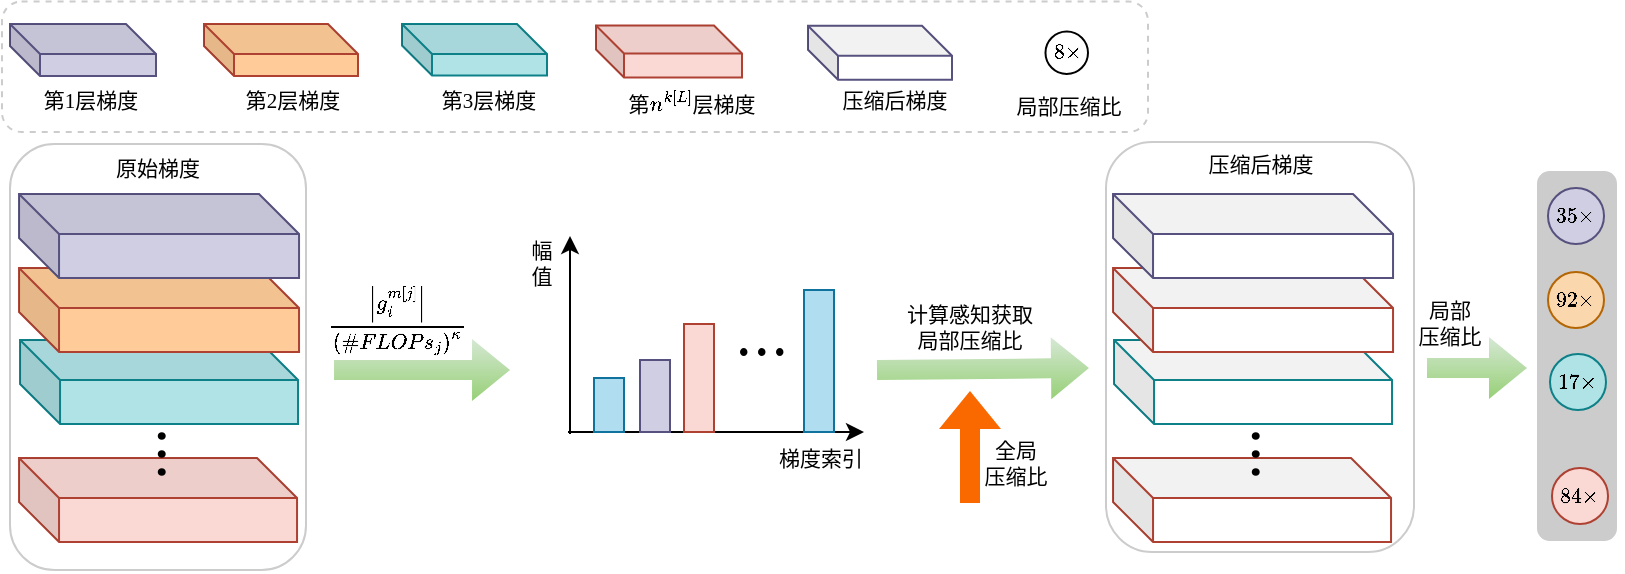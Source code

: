 <mxfile version="24.0.4" type="device" pages="2">
  <diagram name="第 1 页" id="02tf_VK-DE16-njmGA3X">
    <mxGraphModel dx="1185" dy="681" grid="1" gridSize="1" guides="1" tooltips="1" connect="1" arrows="1" fold="1" page="1" pageScale="1" pageWidth="827" pageHeight="1169" math="1" shadow="0">
      <root>
        <mxCell id="0" />
        <mxCell id="1" parent="0" />
        <mxCell id="g_A5nNKJpkJlQ7MbuD3F-197" value="" style="rounded=1;whiteSpace=wrap;html=1;dashed=1;fillColor=none;strokeColor=#CCCCCC;fontFamily=宋体;fontSize=10.5;" parent="1" vertex="1">
          <mxGeometry x="12" y="4.74" width="573" height="65.26" as="geometry" />
        </mxCell>
        <mxCell id="g_A5nNKJpkJlQ7MbuD3F-143" value="" style="rounded=1;whiteSpace=wrap;html=1;fillColor=none;strokeColor=#CCCCCC;fontFamily=宋体;fontSize=10.5;" parent="1" vertex="1">
          <mxGeometry x="16" y="76" width="148" height="213" as="geometry" />
        </mxCell>
        <mxCell id="g_A5nNKJpkJlQ7MbuD3F-181" value="" style="rounded=1;whiteSpace=wrap;html=1;fillColor=#CCCCCC;strokeColor=#CCCCCC;fontFamily=宋体;fontSize=10.5;" parent="1" vertex="1">
          <mxGeometry x="780" y="90" width="39" height="184" as="geometry" />
        </mxCell>
        <mxCell id="g_A5nNKJpkJlQ7MbuD3F-144" value="&lt;font style=&quot;font-size: 10.5px;&quot;&gt;原始梯度&lt;/font&gt;" style="text;html=1;align=center;verticalAlign=middle;whiteSpace=wrap;rounded=0;fontFamily=宋体;fontSize=10.5;" parent="1" vertex="1">
          <mxGeometry x="60.0" y="82" width="60" height="13" as="geometry" />
        </mxCell>
        <mxCell id="g_A5nNKJpkJlQ7MbuD3F-160" value="`8\times`" style="ellipse;whiteSpace=wrap;html=1;aspect=fixed;fontFamily=宋体;fontSize=10.5;" parent="1" vertex="1">
          <mxGeometry x="533.74" y="19.74" width="21.26" height="21.26" as="geometry" />
        </mxCell>
        <mxCell id="g_A5nNKJpkJlQ7MbuD3F-161" value="&lt;font style=&quot;font-size: 10.5px;&quot;&gt;局部压缩比&lt;/font&gt;" style="text;html=1;align=center;verticalAlign=middle;whiteSpace=wrap;rounded=0;fontFamily=宋体;fontSize=10.5;" parent="1" vertex="1">
          <mxGeometry x="514" y="51.0" width="62.74" height="13" as="geometry" />
        </mxCell>
        <mxCell id="g_A5nNKJpkJlQ7MbuD3F-162" value="" style="shape=flexArrow;endArrow=classic;html=1;rounded=0;fillColor=#d5e8d4;strokeColor=none;gradientColor=#97d077;fontFamily=宋体;fontSize=10.5;" parent="1" edge="1">
          <mxGeometry width="50" height="50" relative="1" as="geometry">
            <mxPoint x="177.52" y="189" as="sourcePoint" />
            <mxPoint x="266.52" y="189" as="targetPoint" />
          </mxGeometry>
        </mxCell>
        <mxCell id="g_A5nNKJpkJlQ7MbuD3F-184" value="" style="group;fontFamily=宋体;fontSize=10.5;" parent="1" vertex="1" connectable="0">
          <mxGeometry x="274" y="119" width="170" height="126" as="geometry" />
        </mxCell>
        <mxCell id="g_A5nNKJpkJlQ7MbuD3F-166" value="" style="endArrow=classic;html=1;rounded=0;fontFamily=宋体;fontSize=10.5;" parent="g_A5nNKJpkJlQ7MbuD3F-184" edge="1">
          <mxGeometry width="50" height="50" relative="1" as="geometry">
            <mxPoint x="21" y="101" as="sourcePoint" />
            <mxPoint x="169" y="101" as="targetPoint" />
          </mxGeometry>
        </mxCell>
        <mxCell id="g_A5nNKJpkJlQ7MbuD3F-167" value="" style="endArrow=classic;html=1;rounded=0;fontFamily=宋体;fontSize=10.5;" parent="g_A5nNKJpkJlQ7MbuD3F-184" edge="1">
          <mxGeometry width="50" height="50" relative="1" as="geometry">
            <mxPoint x="22" y="102" as="sourcePoint" />
            <mxPoint x="22" y="3" as="targetPoint" />
          </mxGeometry>
        </mxCell>
        <mxCell id="g_A5nNKJpkJlQ7MbuD3F-169" value="" style="rounded=0;whiteSpace=wrap;html=1;fillColor=#b1ddf0;strokeColor=#10739e;fontFamily=宋体;fontSize=10.5;" parent="g_A5nNKJpkJlQ7MbuD3F-184" vertex="1">
          <mxGeometry x="34" y="74" width="15" height="27" as="geometry" />
        </mxCell>
        <mxCell id="g_A5nNKJpkJlQ7MbuD3F-170" value="" style="rounded=0;whiteSpace=wrap;html=1;fillColor=#d0cee2;strokeColor=#56517e;fontFamily=宋体;fontSize=10.5;" parent="g_A5nNKJpkJlQ7MbuD3F-184" vertex="1">
          <mxGeometry x="57" y="65" width="15" height="36" as="geometry" />
        </mxCell>
        <mxCell id="g_A5nNKJpkJlQ7MbuD3F-171" value="" style="rounded=0;whiteSpace=wrap;html=1;fillColor=#fad9d5;strokeColor=#ae4132;fontFamily=宋体;fontSize=10.5;" parent="g_A5nNKJpkJlQ7MbuD3F-184" vertex="1">
          <mxGeometry x="79" y="47" width="15" height="54" as="geometry" />
        </mxCell>
        <mxCell id="g_A5nNKJpkJlQ7MbuD3F-172" value="" style="rounded=0;whiteSpace=wrap;html=1;fillColor=#b1ddf0;strokeColor=#10739e;fontFamily=宋体;fontSize=10.5;" parent="g_A5nNKJpkJlQ7MbuD3F-184" vertex="1">
          <mxGeometry x="139" y="30" width="15" height="71" as="geometry" />
        </mxCell>
        <mxCell id="g_A5nNKJpkJlQ7MbuD3F-173" value="" style="group;rotation=-180;fontFamily=宋体;fontSize=10.5;" parent="g_A5nNKJpkJlQ7MbuD3F-184" vertex="1" connectable="0">
          <mxGeometry x="107" y="59" width="22.48" height="4" as="geometry" />
        </mxCell>
        <mxCell id="g_A5nNKJpkJlQ7MbuD3F-174" style="vsdxID=556;fillColor=#000000;gradientColor=none;shape=stencil(vVHLDsIgEPwajiQU4hfU+h8bu7RELM2CFv9eyMZYjCcP3mZ2Zh/ZEaaPM6wotIqJwgU3N6ZZmKPQ2i0zkksFCTMI09tAOFG4LSPzFaqzomu41wmZ+1Tt0OrB7MD0xE6gc5EoN5qi1vsa1Kmvo1SWkF2UFBIkF5ZmqweaUJY10nqYGiluiOuu3P182P/OKuD9Zuu855T2+mcspcSRmuEJ);strokeColor=none;points=[[0.5,0,0],[0.5,0.5,0],[0.5,0.5,0],[0.5,0.5,0],[1,0.5,0],[0.15,0.85,0],[0.85,0.85,0],[0.85,0.15,0],[0.15,0.15,0]];labelBackgroundColor=none;rounded=0;html=1;whiteSpace=wrap;rotation=-180;fontFamily=宋体;fontSize=10.5;" parent="g_A5nNKJpkJlQ7MbuD3F-173" vertex="1">
          <mxGeometry x="18" width="3.739" height="4" as="geometry" />
        </mxCell>
        <mxCell id="g_A5nNKJpkJlQ7MbuD3F-175" style="vsdxID=557;fillColor=#000000;gradientColor=none;shape=stencil(vVHLDsIgEPwajiQU4hfU+h8bu7RELM2CFv9eyMZYjCcP3mZ2Zh/ZEaaPM6wotIqJwgU3N6ZZmKPQ2i0zkksFCTMI09tAOFG4LSPzFaqzomu41wmZ+1Tt0OrB7MD0xE6gc5EoN5qi1vsa1Kmvo1SWkF2UFBIkF5ZmqweaUJY10nqYGiluiOuu3P182P/OKuD9Zuu855T2+mcspcSRmuEJ);strokeColor=none;points=[[0.5,0,0],[0.5,0.5,0],[0.5,0.5,0],[0.5,0.5,0],[1,0.5,0],[0.15,0.85,0],[0.85,0.85,0],[0.85,0.15,0],[0.15,0.15,0]];labelBackgroundColor=none;rounded=0;html=1;whiteSpace=wrap;rotation=-180;fontFamily=宋体;fontSize=10.5;" parent="g_A5nNKJpkJlQ7MbuD3F-173" vertex="1">
          <mxGeometry x="9" width="3.739" height="4" as="geometry" />
        </mxCell>
        <mxCell id="g_A5nNKJpkJlQ7MbuD3F-176" style="vsdxID=558;fillColor=#000000;gradientColor=none;shape=stencil(vVHLDsIgEPwajiQU4hfU+h8bu7RELM2CFv9eyMZYjCcP3mZ2Zh/ZEaaPM6wotIqJwgU3N6ZZmKPQ2i0zkksFCTMI09tAOFG4LSPzFaqzomu41wmZ+1Tt0OrB7MD0xE6gc5EoN5qi1vsa1Kmvo1SWkF2UFBIkF5ZmqweaUJY10nqYGiluiOuu3P182P/OKuD9Zuu855T2+mcspcSRmuEJ);strokeColor=none;points=[[0.5,0,0],[0.5,0.5,0],[0.5,0.5,0],[0.5,0.5,0],[1,0.5,0],[0.15,0.85,0],[0.85,0.85,0],[0.85,0.15,0],[0.15,0.15,0]];labelBackgroundColor=none;rounded=0;html=1;whiteSpace=wrap;rotation=-180;fontFamily=宋体;fontSize=10.5;" parent="g_A5nNKJpkJlQ7MbuD3F-173" vertex="1">
          <mxGeometry width="3.739" height="4" as="geometry" />
        </mxCell>
        <mxCell id="g_A5nNKJpkJlQ7MbuD3F-177" value="梯度索引" style="text;html=1;align=center;verticalAlign=middle;whiteSpace=wrap;rounded=0;fontFamily=宋体;fontSize=10.5;" parent="g_A5nNKJpkJlQ7MbuD3F-184" vertex="1">
          <mxGeometry x="125" y="107" width="45" height="15" as="geometry" />
        </mxCell>
        <mxCell id="g_A5nNKJpkJlQ7MbuD3F-178" value="幅值" style="text;html=1;align=center;verticalAlign=middle;whiteSpace=wrap;rounded=0;fontFamily=宋体;fontSize=10.5;" parent="g_A5nNKJpkJlQ7MbuD3F-184" vertex="1">
          <mxGeometry width="16" height="34" as="geometry" />
        </mxCell>
        <mxCell id="g_A5nNKJpkJlQ7MbuD3F-185" value="" style="group;fontFamily=宋体;fontSize=10.5;" parent="1" vertex="1" connectable="0">
          <mxGeometry x="449" y="147" width="107" height="109" as="geometry" />
        </mxCell>
        <mxCell id="g_A5nNKJpkJlQ7MbuD3F-164" value="" style="shape=flexArrow;endArrow=classic;html=1;rounded=0;fillColor=#fa6800;strokeColor=none;fontFamily=宋体;fontSize=10.5;" parent="g_A5nNKJpkJlQ7MbuD3F-185" edge="1">
          <mxGeometry width="50" height="50" relative="1" as="geometry">
            <mxPoint x="47" y="109" as="sourcePoint" />
            <mxPoint x="47" y="52" as="targetPoint" />
          </mxGeometry>
        </mxCell>
        <mxCell id="g_A5nNKJpkJlQ7MbuD3F-165" value="全局&lt;br style=&quot;font-size: 10.5px;&quot;&gt;压缩比" style="text;html=1;align=center;verticalAlign=middle;whiteSpace=wrap;rounded=0;fontFamily=宋体;fontSize=10.5;" parent="g_A5nNKJpkJlQ7MbuD3F-185" vertex="1">
          <mxGeometry x="51" y="80" width="38" height="17" as="geometry" />
        </mxCell>
        <mxCell id="g_A5nNKJpkJlQ7MbuD3F-179" value="" style="shape=flexArrow;endArrow=classic;html=1;rounded=0;fillColor=#d5e8d4;strokeColor=none;gradientColor=#97d077;fontFamily=宋体;fontSize=10.5;" parent="g_A5nNKJpkJlQ7MbuD3F-185" edge="1">
          <mxGeometry width="50" height="50" relative="1" as="geometry">
            <mxPoint y="42" as="sourcePoint" />
            <mxPoint x="107" y="41" as="targetPoint" />
          </mxGeometry>
        </mxCell>
        <mxCell id="g_A5nNKJpkJlQ7MbuD3F-180" value="计算感知获取局部压缩比" style="text;html=1;align=center;verticalAlign=middle;whiteSpace=wrap;rounded=0;fontFamily=宋体;fontSize=10.5;" parent="g_A5nNKJpkJlQ7MbuD3F-185" vertex="1">
          <mxGeometry x="10" y="6" width="74" height="30" as="geometry" />
        </mxCell>
        <mxCell id="g_A5nNKJpkJlQ7MbuD3F-183" value="" style="shape=flexArrow;endArrow=classic;html=1;rounded=0;fillColor=#d5e8d4;strokeColor=none;gradientColor=#97d077;fontFamily=宋体;fontSize=10.5;" parent="1" edge="1">
          <mxGeometry width="50" height="50" relative="1" as="geometry">
            <mxPoint x="724" y="188" as="sourcePoint" />
            <mxPoint x="775" y="188" as="targetPoint" />
          </mxGeometry>
        </mxCell>
        <mxCell id="g_A5nNKJpkJlQ7MbuD3F-182" value="&lt;font style=&quot;font-size: 10.5px;&quot;&gt;局部&lt;br style=&quot;font-size: 10.5px;&quot;&gt;压缩比&lt;/font&gt;" style="text;html=1;align=center;verticalAlign=middle;whiteSpace=wrap;rounded=0;fontFamily=宋体;fontSize=10.5;" parent="1" vertex="1">
          <mxGeometry x="716" y="151" width="40" height="30" as="geometry" />
        </mxCell>
        <mxCell id="g_A5nNKJpkJlQ7MbuD3F-155" value="`35\times`" style="ellipse;whiteSpace=wrap;html=1;aspect=fixed;fillColor=#d0cee2;strokeColor=#56517e;fontFamily=宋体;fontSize=10.5;" parent="1" vertex="1">
          <mxGeometry x="785" y="98" width="28" height="28" as="geometry" />
        </mxCell>
        <mxCell id="g_A5nNKJpkJlQ7MbuD3F-156" value="`92\times`" style="ellipse;whiteSpace=wrap;html=1;aspect=fixed;fillColor=#fad7ac;strokeColor=#b46504;fontFamily=宋体;fontSize=10.5;" parent="1" vertex="1">
          <mxGeometry x="785" y="140" width="28" height="28" as="geometry" />
        </mxCell>
        <mxCell id="g_A5nNKJpkJlQ7MbuD3F-157" value="`17\times`" style="ellipse;whiteSpace=wrap;html=1;aspect=fixed;fillColor=#b0e3e6;strokeColor=#0e8088;fontFamily=宋体;fontSize=10.5;" parent="1" vertex="1">
          <mxGeometry x="786" y="181" width="28" height="28" as="geometry" />
        </mxCell>
        <mxCell id="g_A5nNKJpkJlQ7MbuD3F-158" value="`84\times`" style="ellipse;whiteSpace=wrap;html=1;aspect=fixed;fillColor=#fad9d5;strokeColor=#ae4132;fontFamily=宋体;fontSize=10.5;" parent="1" vertex="1">
          <mxGeometry x="787" y="238" width="28" height="28" as="geometry" />
        </mxCell>
        <mxCell id="g_A5nNKJpkJlQ7MbuD3F-134" value="" style="shape=cube;whiteSpace=wrap;html=1;boundedLbl=1;backgroundOutline=1;darkOpacity=0.05;darkOpacity2=0.1;fillColor=#b0e3e6;strokeColor=#0e8088;fontFamily=宋体;fontSize=10.5;" parent="1" vertex="1">
          <mxGeometry x="21.02" y="174" width="139" height="42" as="geometry" />
        </mxCell>
        <mxCell id="g_A5nNKJpkJlQ7MbuD3F-136" value="" style="shape=cube;whiteSpace=wrap;html=1;boundedLbl=1;backgroundOutline=1;darkOpacity=0.05;darkOpacity2=0.1;fillColor=#FFCC99;strokeColor=#ae4132;fontFamily=宋体;fontSize=10.5;" parent="1" vertex="1">
          <mxGeometry x="20.52" y="138" width="140" height="42" as="geometry" />
        </mxCell>
        <mxCell id="g_A5nNKJpkJlQ7MbuD3F-133" value="" style="shape=cube;whiteSpace=wrap;html=1;boundedLbl=1;backgroundOutline=1;darkOpacity=0.05;darkOpacity2=0.1;fillColor=#d0cee2;strokeColor=#56517e;fontFamily=宋体;fontSize=10.5;" parent="1" vertex="1">
          <mxGeometry x="20.52" y="101" width="140" height="42" as="geometry" />
        </mxCell>
        <mxCell id="g_A5nNKJpkJlQ7MbuD3F-135" value="" style="shape=cube;whiteSpace=wrap;html=1;boundedLbl=1;backgroundOutline=1;darkOpacity=0.05;darkOpacity2=0.1;fillColor=#fad9d5;strokeColor=#ae4132;fontFamily=宋体;fontSize=10.5;" parent="1" vertex="1">
          <mxGeometry x="20.52" y="233" width="139" height="42" as="geometry" />
        </mxCell>
        <mxCell id="g_A5nNKJpkJlQ7MbuD3F-137" value="" style="group;rotation=90;fontFamily=宋体;fontSize=10.5;" parent="1" vertex="1" connectable="0">
          <mxGeometry x="81" y="229" width="22.48" height="4" as="geometry" />
        </mxCell>
        <mxCell id="g_A5nNKJpkJlQ7MbuD3F-138" style="vsdxID=556;fillColor=#000000;gradientColor=none;shape=stencil(vVHLDsIgEPwajiQU4hfU+h8bu7RELM2CFv9eyMZYjCcP3mZ2Zh/ZEaaPM6wotIqJwgU3N6ZZmKPQ2i0zkksFCTMI09tAOFG4LSPzFaqzomu41wmZ+1Tt0OrB7MD0xE6gc5EoN5qi1vsa1Kmvo1SWkF2UFBIkF5ZmqweaUJY10nqYGiluiOuu3P182P/OKuD9Zuu855T2+mcspcSRmuEJ);strokeColor=none;points=[[0.5,0,0],[0.5,0.5,0],[0.5,0.5,0],[0.5,0.5,0],[1,0.5,0],[0.15,0.85,0],[0.85,0.85,0],[0.85,0.15,0],[0.15,0.15,0]];labelBackgroundColor=none;rounded=0;html=1;whiteSpace=wrap;rotation=90;fontFamily=宋体;fontSize=10.5;" parent="g_A5nNKJpkJlQ7MbuD3F-137" vertex="1">
          <mxGeometry x="9" y="-9" width="3.739" height="4" as="geometry" />
        </mxCell>
        <mxCell id="g_A5nNKJpkJlQ7MbuD3F-139" style="vsdxID=557;fillColor=#000000;gradientColor=none;shape=stencil(vVHLDsIgEPwajiQU4hfU+h8bu7RELM2CFv9eyMZYjCcP3mZ2Zh/ZEaaPM6wotIqJwgU3N6ZZmKPQ2i0zkksFCTMI09tAOFG4LSPzFaqzomu41wmZ+1Tt0OrB7MD0xE6gc5EoN5qi1vsa1Kmvo1SWkF2UFBIkF5ZmqweaUJY10nqYGiluiOuu3P182P/OKuD9Zuu855T2+mcspcSRmuEJ);strokeColor=none;points=[[0.5,0,0],[0.5,0.5,0],[0.5,0.5,0],[0.5,0.5,0],[1,0.5,0],[0.15,0.85,0],[0.85,0.85,0],[0.85,0.15,0],[0.15,0.15,0]];labelBackgroundColor=none;rounded=0;html=1;whiteSpace=wrap;rotation=90;fontFamily=宋体;fontSize=10.5;" parent="g_A5nNKJpkJlQ7MbuD3F-137" vertex="1">
          <mxGeometry x="9" width="3.739" height="4" as="geometry" />
        </mxCell>
        <mxCell id="g_A5nNKJpkJlQ7MbuD3F-140" style="vsdxID=558;fillColor=#000000;gradientColor=none;shape=stencil(vVHLDsIgEPwajiQU4hfU+h8bu7RELM2CFv9eyMZYjCcP3mZ2Zh/ZEaaPM6wotIqJwgU3N6ZZmKPQ2i0zkksFCTMI09tAOFG4LSPzFaqzomu41wmZ+1Tt0OrB7MD0xE6gc5EoN5qi1vsa1Kmvo1SWkF2UFBIkF5ZmqweaUJY10nqYGiluiOuu3P182P/OKuD9Zuu855T2+mcspcSRmuEJ);strokeColor=none;points=[[0.5,0,0],[0.5,0.5,0],[0.5,0.5,0],[0.5,0.5,0],[1,0.5,0],[0.15,0.85,0],[0.85,0.85,0],[0.85,0.15,0],[0.15,0.15,0]];labelBackgroundColor=none;rounded=0;html=1;whiteSpace=wrap;rotation=90;fontFamily=宋体;fontSize=10.5;" parent="g_A5nNKJpkJlQ7MbuD3F-137" vertex="1">
          <mxGeometry x="9" y="9" width="3.739" height="4" as="geometry" />
        </mxCell>
        <mxCell id="g_A5nNKJpkJlQ7MbuD3F-189" value="" style="shape=cube;whiteSpace=wrap;html=1;boundedLbl=1;backgroundOutline=1;darkOpacity=0.05;darkOpacity2=0.1;fillColor=#d0cee2;strokeColor=#56517e;size=15;fontFamily=宋体;fontSize=10.5;" parent="1" vertex="1">
          <mxGeometry x="16" y="16" width="73" height="26" as="geometry" />
        </mxCell>
        <mxCell id="g_A5nNKJpkJlQ7MbuD3F-190" value="" style="shape=cube;whiteSpace=wrap;html=1;boundedLbl=1;backgroundOutline=1;darkOpacity=0.05;darkOpacity2=0.1;fillColor=#FFCC99;strokeColor=#ae4132;size=15;fontFamily=宋体;fontSize=10.5;" parent="1" vertex="1">
          <mxGeometry x="113" y="16" width="77" height="26" as="geometry" />
        </mxCell>
        <mxCell id="g_A5nNKJpkJlQ7MbuD3F-191" value="" style="shape=cube;whiteSpace=wrap;html=1;boundedLbl=1;backgroundOutline=1;darkOpacity=0.05;darkOpacity2=0.1;fillColor=#b0e3e6;strokeColor=#0e8088;size=15;fontFamily=宋体;fontSize=10.5;" parent="1" vertex="1">
          <mxGeometry x="212" y="16" width="72.5" height="25.74" as="geometry" />
        </mxCell>
        <mxCell id="g_A5nNKJpkJlQ7MbuD3F-192" value="" style="shape=cube;whiteSpace=wrap;html=1;boundedLbl=1;backgroundOutline=1;darkOpacity=0.05;darkOpacity2=0.1;fillColor=#fad9d5;strokeColor=#ae4132;size=14;fontFamily=宋体;fontSize=10.5;" parent="1" vertex="1">
          <mxGeometry x="309" y="16.74" width="73" height="26" as="geometry" />
        </mxCell>
        <mxCell id="g_A5nNKJpkJlQ7MbuD3F-193" value="&lt;font style=&quot;font-size: 10.5px;&quot;&gt;第1层梯度&lt;/font&gt;" style="text;html=1;align=center;verticalAlign=middle;whiteSpace=wrap;rounded=0;fontFamily=宋体;fontSize=10.5;" parent="1" vertex="1">
          <mxGeometry x="25.15" y="48.74" width="62.74" height="13" as="geometry" />
        </mxCell>
        <mxCell id="g_A5nNKJpkJlQ7MbuD3F-194" value="&lt;font style=&quot;font-size: 10.5px;&quot;&gt;第2层梯度&lt;/font&gt;" style="text;html=1;align=center;verticalAlign=middle;whiteSpace=wrap;rounded=0;fontFamily=宋体;fontSize=10.5;" parent="1" vertex="1">
          <mxGeometry x="126" y="48.74" width="62.74" height="13" as="geometry" />
        </mxCell>
        <mxCell id="g_A5nNKJpkJlQ7MbuD3F-195" value="&lt;font style=&quot;font-size: 10.5px;&quot;&gt;第3层梯度&lt;/font&gt;" style="text;html=1;align=center;verticalAlign=middle;whiteSpace=wrap;rounded=0;fontFamily=宋体;fontSize=10.5;" parent="1" vertex="1">
          <mxGeometry x="224" y="48.74" width="62.74" height="13" as="geometry" />
        </mxCell>
        <mxCell id="g_A5nNKJpkJlQ7MbuD3F-196" value="&lt;font style=&quot;font-size: 10.5px;&quot;&gt;第`n^{k[L]}`层梯度&lt;/font&gt;" style="text;html=1;align=center;verticalAlign=middle;whiteSpace=wrap;rounded=0;fontFamily=宋体;fontSize=10.5;" parent="1" vertex="1">
          <mxGeometry x="320" y="49.74" width="74" height="13" as="geometry" />
        </mxCell>
        <mxCell id="DTx1MhUUulHserH8kJrY-1" value="" style="shape=cube;whiteSpace=wrap;html=1;boundedLbl=1;backgroundOutline=1;darkOpacity=0.05;darkOpacity2=0.1;fillColor=default;strokeColor=#56517e;fillStyle=auto;size=15;fontFamily=宋体;fontSize=10.5;" parent="1" vertex="1">
          <mxGeometry x="415" y="16.87" width="72" height="27" as="geometry" />
        </mxCell>
        <mxCell id="DTx1MhUUulHserH8kJrY-2" value="&lt;font style=&quot;font-size: 10.5px;&quot;&gt;压缩后梯度&lt;/font&gt;" style="text;html=1;align=center;verticalAlign=middle;whiteSpace=wrap;rounded=0;fontFamily=宋体;fontSize=10.5;" parent="1" vertex="1">
          <mxGeometry x="427" y="48.74" width="62.74" height="13" as="geometry" />
        </mxCell>
        <mxCell id="DTx1MhUUulHserH8kJrY-3" value="`\frac{|g_{i}^{m[j]}|}{\left(#FLOPs_{j} \right)^{\kappa}}`" style="text;html=1;align=center;verticalAlign=middle;whiteSpace=wrap;rounded=0;fontFamily=宋体;fontSize=10.5;" parent="1" vertex="1">
          <mxGeometry x="168" y="145" width="84" height="37" as="geometry" />
        </mxCell>
        <mxCell id="g_A5nNKJpkJlQ7MbuD3F-153" value="" style="rounded=1;whiteSpace=wrap;html=1;fillColor=none;strokeColor=#CCCCCC;fontFamily=宋体;fontSize=10.5;" parent="1" vertex="1">
          <mxGeometry x="564" y="75" width="154" height="205" as="geometry" />
        </mxCell>
        <mxCell id="g_A5nNKJpkJlQ7MbuD3F-145" value="" style="shape=cube;whiteSpace=wrap;html=1;boundedLbl=1;backgroundOutline=1;darkOpacity=0.05;darkOpacity2=0.1;fillColor=default;strokeColor=#0e8088;fillStyle=auto;fontFamily=宋体;fontSize=10.5;" parent="1" vertex="1">
          <mxGeometry x="568.02" y="174" width="139" height="42" as="geometry" />
        </mxCell>
        <mxCell id="g_A5nNKJpkJlQ7MbuD3F-146" value="" style="shape=cube;whiteSpace=wrap;html=1;boundedLbl=1;backgroundOutline=1;darkOpacity=0.05;darkOpacity2=0.1;fillColor=default;strokeColor=#ae4132;fillStyle=auto;fontFamily=宋体;fontSize=10.5;" parent="1" vertex="1">
          <mxGeometry x="567.52" y="138" width="140" height="42" as="geometry" />
        </mxCell>
        <mxCell id="g_A5nNKJpkJlQ7MbuD3F-147" value="" style="shape=cube;whiteSpace=wrap;html=1;boundedLbl=1;backgroundOutline=1;darkOpacity=0.05;darkOpacity2=0.1;fillColor=default;strokeColor=#56517e;fillStyle=auto;fontFamily=宋体;fontSize=10.5;" parent="1" vertex="1">
          <mxGeometry x="567.52" y="101" width="140" height="42" as="geometry" />
        </mxCell>
        <mxCell id="g_A5nNKJpkJlQ7MbuD3F-148" value="" style="shape=cube;whiteSpace=wrap;html=1;boundedLbl=1;backgroundOutline=1;darkOpacity=0.05;darkOpacity2=0.1;fillColor=default;strokeColor=#ae4132;fillStyle=auto;fontFamily=宋体;fontSize=10.5;" parent="1" vertex="1">
          <mxGeometry x="567.52" y="233" width="139" height="42" as="geometry" />
        </mxCell>
        <mxCell id="g_A5nNKJpkJlQ7MbuD3F-149" value="" style="group;rotation=90;fontFamily=宋体;fontSize=10.5;" parent="1" vertex="1" connectable="0">
          <mxGeometry x="628" y="229" width="22.48" height="4" as="geometry" />
        </mxCell>
        <mxCell id="g_A5nNKJpkJlQ7MbuD3F-150" style="vsdxID=556;fillColor=#000000;gradientColor=none;shape=stencil(vVHLDsIgEPwajiQU4hfU+h8bu7RELM2CFv9eyMZYjCcP3mZ2Zh/ZEaaPM6wotIqJwgU3N6ZZmKPQ2i0zkksFCTMI09tAOFG4LSPzFaqzomu41wmZ+1Tt0OrB7MD0xE6gc5EoN5qi1vsa1Kmvo1SWkF2UFBIkF5ZmqweaUJY10nqYGiluiOuu3P182P/OKuD9Zuu855T2+mcspcSRmuEJ);strokeColor=none;points=[[0.5,0,0],[0.5,0.5,0],[0.5,0.5,0],[0.5,0.5,0],[1,0.5,0],[0.15,0.85,0],[0.85,0.85,0],[0.85,0.15,0],[0.15,0.15,0]];labelBackgroundColor=none;rounded=0;html=1;whiteSpace=wrap;rotation=90;fontFamily=宋体;fontSize=10.5;" parent="g_A5nNKJpkJlQ7MbuD3F-149" vertex="1">
          <mxGeometry x="9" y="-9" width="3.739" height="4" as="geometry" />
        </mxCell>
        <mxCell id="g_A5nNKJpkJlQ7MbuD3F-151" style="vsdxID=557;fillColor=#000000;gradientColor=none;shape=stencil(vVHLDsIgEPwajiQU4hfU+h8bu7RELM2CFv9eyMZYjCcP3mZ2Zh/ZEaaPM6wotIqJwgU3N6ZZmKPQ2i0zkksFCTMI09tAOFG4LSPzFaqzomu41wmZ+1Tt0OrB7MD0xE6gc5EoN5qi1vsa1Kmvo1SWkF2UFBIkF5ZmqweaUJY10nqYGiluiOuu3P182P/OKuD9Zuu855T2+mcspcSRmuEJ);strokeColor=none;points=[[0.5,0,0],[0.5,0.5,0],[0.5,0.5,0],[0.5,0.5,0],[1,0.5,0],[0.15,0.85,0],[0.85,0.85,0],[0.85,0.15,0],[0.15,0.15,0]];labelBackgroundColor=none;rounded=0;html=1;whiteSpace=wrap;rotation=90;fontFamily=宋体;fontSize=10.5;" parent="g_A5nNKJpkJlQ7MbuD3F-149" vertex="1">
          <mxGeometry x="9" width="3.739" height="4" as="geometry" />
        </mxCell>
        <mxCell id="g_A5nNKJpkJlQ7MbuD3F-152" style="vsdxID=558;fillColor=#000000;gradientColor=none;shape=stencil(vVHLDsIgEPwajiQU4hfU+h8bu7RELM2CFv9eyMZYjCcP3mZ2Zh/ZEaaPM6wotIqJwgU3N6ZZmKPQ2i0zkksFCTMI09tAOFG4LSPzFaqzomu41wmZ+1Tt0OrB7MD0xE6gc5EoN5qi1vsa1Kmvo1SWkF2UFBIkF5ZmqweaUJY10nqYGiluiOuu3P182P/OKuD9Zuu855T2+mcspcSRmuEJ);strokeColor=none;points=[[0.5,0,0],[0.5,0.5,0],[0.5,0.5,0],[0.5,0.5,0],[1,0.5,0],[0.15,0.85,0],[0.85,0.85,0],[0.85,0.15,0],[0.15,0.15,0]];labelBackgroundColor=none;rounded=0;html=1;whiteSpace=wrap;rotation=90;fontFamily=宋体;fontSize=10.5;" parent="g_A5nNKJpkJlQ7MbuD3F-149" vertex="1">
          <mxGeometry x="9" y="9" width="3.739" height="4" as="geometry" />
        </mxCell>
        <mxCell id="g_A5nNKJpkJlQ7MbuD3F-154" value="&lt;font style=&quot;font-size: 10.5px;&quot;&gt;压缩后梯度&lt;/font&gt;" style="text;html=1;align=center;verticalAlign=middle;whiteSpace=wrap;rounded=0;fontFamily=宋体;fontSize=10.5;" parent="1" vertex="1">
          <mxGeometry x="610" y="80" width="62.74" height="13" as="geometry" />
        </mxCell>
      </root>
    </mxGraphModel>
  </diagram>
  <diagram id="BdTTwsCuMjXPrjr59dpl" name="第 2 页">
    <mxGraphModel dx="2074" dy="1192" grid="1" gridSize="10" guides="1" tooltips="1" connect="1" arrows="1" fold="1" page="1" pageScale="1" pageWidth="827" pageHeight="1169" math="0" shadow="0">
      <root>
        <mxCell id="0" />
        <mxCell id="1" parent="0" />
        <mxCell id="v5xLZDuWee4yxl7lnXi--1" value="" style="group" parent="1" vertex="1" connectable="0">
          <mxGeometry x="610" y="20" width="167" height="68" as="geometry" />
        </mxCell>
        <mxCell id="v5xLZDuWee4yxl7lnXi--2" value="" style="rounded=1;whiteSpace=wrap;html=1;dashed=1;strokeColor=#CCCCCC;fillColor=none;" parent="v5xLZDuWee4yxl7lnXi--1" vertex="1">
          <mxGeometry width="166" height="68" as="geometry" />
        </mxCell>
        <mxCell id="v5xLZDuWee4yxl7lnXi--3" value="" style="group;labelBorderColor=none;fontStyle=0;labelBackgroundColor=none;" parent="v5xLZDuWee4yxl7lnXi--1" vertex="1" connectable="0">
          <mxGeometry x="2" y="4" width="165" height="61" as="geometry" />
        </mxCell>
        <mxCell id="v5xLZDuWee4yxl7lnXi--4" style="vsdxID=417;shape=stencil(UzV2Ls5ILEhVNTIoLinKz04tz0wpyVA1dlE1MsrMy0gtyiwBslSNXVWNndPyi1LTi/JL81Ig/IJEkEoQKze/DGRCBUSfAUiHkUElMs8NojAnMw+nQkMDPEoNDQz1zChRrgsTIMIlpKhFcURyTn5xKpwHZCCCKC0zJwcSwsjy6EEKFIJEh7ErAA==);dashed=1;strokeWidth=1;points=[];labelBackgroundColor=none;rounded=0;html=1;whiteSpace=wrap;strokeColor=#FF00FF;gradientColor=none;gradientDirection=north;fillColor=none;fillStyle=hatch;" parent="v5xLZDuWee4yxl7lnXi--3" vertex="1">
          <mxGeometry x="2" y="49" width="12" height="11" as="geometry" />
        </mxCell>
        <mxCell id="v5xLZDuWee4yxl7lnXi--5" value="&lt;div style=&quot;font-size: 1px&quot;&gt;&lt;font style=&quot;font-size: 12.7px; color: rgb(0, 0, 0); direction: ltr; letter-spacing: 0px; line-height: 120%; opacity: 1;&quot;&gt;被裁剪的梯度&lt;br&gt;&lt;/font&gt;&lt;/div&gt;" style="verticalAlign=middle;align=center;overflow=width;vsdxID=419;fillColor=none;gradientColor=none;shape=stencil(nZBLDoAgDERP0z3SIyjew0SURgSD+Lu9kMZoXLhwN9O+tukAlrNpJg1SzDH4QW/URgNYgZTkjA4UkwJUgGXng+6DX1zLfmoymdXo17xh5zmRJ6Q42BWCfc2oJfdAr+Yv+AP9Cb7OJ3H/2JG1HNGz/84klThPVCc=);strokeColor=none;points=[];labelBackgroundColor=none;rounded=0;html=1;whiteSpace=wrap;fontFamily=FangSong;" parent="v5xLZDuWee4yxl7lnXi--3" vertex="1">
          <mxGeometry x="17" y="43" width="82" height="18" as="geometry" />
        </mxCell>
        <mxCell id="v5xLZDuWee4yxl7lnXi--6" style="vsdxID=415;fillColor=#254061;gradientColor=none;shape=stencil(UzV2Ls5ILEhVNTIoLinKz04tz0wpyVA1dlE1MsrMy0gtyiwBslSNXVWNndPyi1LTi/JL81Ig/IJEkEoQKze/DGRCBUSfAUiHkUElMs8NojAnMw+nQkMDPEoNDQz1zChRrgsTIMIlpKhFcURyTn5xKpwHZCCCKC0zJwcSwsjy6EEKFIJEh7ErAA==);strokeColor=none;strokeWidth=0;points=[];labelBackgroundColor=none;rounded=0;html=1;whiteSpace=wrap;" parent="v5xLZDuWee4yxl7lnXi--3" vertex="1">
          <mxGeometry x="2" y="23.5" width="12" height="11" as="geometry" />
        </mxCell>
        <mxCell id="v5xLZDuWee4yxl7lnXi--7" value="&lt;font&gt;保留的梯度&lt;/font&gt;" style="verticalAlign=middle;align=center;overflow=width;vsdxID=418;fillColor=none;gradientColor=none;shape=stencil(nZBLDoAgDERP0z3SIyjew0SURgSD+Lu9kMZoXLhwN9O+tukAlrNpJg1SzDH4QW/URgNYgZTkjA4UkwJUgGXng+6DX1zLfmoymdXo17xh5zmRJ6Q42BWCfc2oJfdAr+Yv+AP9Cb7OJ3H/2JG1HNGz/84klThPVCc=);strokeColor=none;points=[];labelBackgroundColor=none;rounded=0;html=1;whiteSpace=wrap;fontSize=12;fontFamily=FangSong;" parent="v5xLZDuWee4yxl7lnXi--3" vertex="1">
          <mxGeometry x="14" y="20" width="65" height="18" as="geometry" />
        </mxCell>
        <mxCell id="v5xLZDuWee4yxl7lnXi--8" value="" style="group" parent="v5xLZDuWee4yxl7lnXi--3" vertex="1" connectable="0">
          <mxGeometry width="165" height="16" as="geometry" />
        </mxCell>
        <UserObject label="&lt;div style=&quot;font-size: 1px&quot;&gt;&lt;font style=&quot;font-size: 12.7px; color: rgb(0, 0, 0); direction: ltr; letter-spacing: 0px; line-height: 120%; opacity: 1;&quot;&gt;从&lt;/font&gt;&lt;/div&gt;" tags="背景" id="v5xLZDuWee4yxl7lnXi--9">
          <mxCell style="verticalAlign=middle;align=center;overflow=width;vsdxID=501;fillColor=none;gradientColor=none;shape=stencil(nZBLDoAgDERP0z3SIyjew0SURgSD+Lu9kMZoXLhwN9O+tukAlrNpJg1SzDH4QW/URgNYgZTkjA4UkwJUgGXng+6DX1zLfmoymdXo17xh5zmRJ6Q42BWCfc2oJfdAr+Yv+AP9Cb7OJ3H/2JG1HNGz/84klThPVCc=);strokeColor=none;points=[];labelBackgroundColor=none;rounded=0;html=1;whiteSpace=wrap;fontFamily=FangSong;" parent="v5xLZDuWee4yxl7lnXi--8" vertex="1">
            <mxGeometry width="17" height="16" as="geometry" />
          </mxCell>
        </UserObject>
        <UserObject label="" tags="背景" id="v5xLZDuWee4yxl7lnXi--10">
          <mxCell style="vsdxID=502;fillColor=#254061;gradientColor=none;shape=stencil(UzV2Ls5ILEhVNTIoLinKz04tz0wpyVA1dlE1MsrMy0gtyiwBslSNXVWNndPyi1LTi/JL81Ig/IJEkEoQKze/DGRCBUSfAUiHkUElMs8NojAnMw+nQkMDPEoNDQz1zChRrgsTIMIlpKhFcURyTn5xKpwHZCCCKC0zJwcSwsjy6EEKFIJEh7ErAA==);strokeColor=none;strokeWidth=0;points=[];labelBackgroundColor=none;rounded=0;html=1;whiteSpace=wrap;" parent="v5xLZDuWee4yxl7lnXi--8" vertex="1">
            <mxGeometry x="46" y="2.5" width="12" height="12" as="geometry" />
          </mxCell>
        </UserObject>
        <UserObject label="&lt;div style=&quot;font-size: 1px&quot;&gt;&lt;font style=&quot;font-size: 12.7px; color: rgb(0, 0, 0); direction: ltr; letter-spacing: 0px; line-height: 120%; opacity: 1;&quot;&gt;到&lt;br&gt;&lt;/font&gt;&lt;/div&gt;" tags="背景" id="v5xLZDuWee4yxl7lnXi--11">
          <mxCell style="verticalAlign=middle;align=center;overflow=width;vsdxID=503;fillColor=none;gradientColor=none;shape=stencil(nZBLDoAgDERP0z3SIyjew0SURgSD+Lu9kMZoXLhwN9O+tukAlrNpJg1SzDH4QW/URgNYgZTkjA4UkwJUgGXng+6DX1zLfmoymdXo17xh5zmRJ6Q42BWCfc2oJfdAr+Yv+AP9Cb7OJ3H/2JG1HNGz/84klThPVCc=);strokeColor=none;points=[];labelBackgroundColor=none;rounded=0;html=1;whiteSpace=wrap;fontFamily=FangSong;" parent="v5xLZDuWee4yxl7lnXi--8" vertex="1">
            <mxGeometry x="26" width="23" height="16" as="geometry" />
          </mxCell>
        </UserObject>
        <UserObject label="" tags="背景" id="v5xLZDuWee4yxl7lnXi--12">
          <mxCell style="vsdxID=504;fillColor=#dce6f2;gradientColor=none;shape=stencil(UzV2Ls5ILEhVNTIoLinKz04tz0wpyVA1dlE1MsrMy0gtyiwBslSNXVWNndPyi1LTi/JL81Ig/IJEkEoQKze/DGRCBUSfAUiHkUElMs8NojAnMw+nQkMDPEoNDQz1zChRrgsTIMIlpKhFcURyTn5xKpwHZCCCKC0zJwcSwsjy6EEKFIJEh7ErAA==);strokeColor=none;strokeWidth=0;points=[];labelBackgroundColor=none;rounded=0;html=1;whiteSpace=wrap;" parent="v5xLZDuWee4yxl7lnXi--8" vertex="1">
            <mxGeometry x="18" y="3" width="11" height="11" as="geometry" />
          </mxCell>
        </UserObject>
        <UserObject label="&lt;div style=&quot;font-size: 1px&quot;&gt;&lt;font style=&quot;font-size: 12.7px; color: rgb(0, 0, 0); direction: ltr; letter-spacing: 0px; line-height: 120%; opacity: 1;&quot;&gt;颜色越深、值越大&lt;/font&gt;&lt;/div&gt;" tags="背景" id="v5xLZDuWee4yxl7lnXi--13">
          <mxCell style="verticalAlign=middle;align=center;overflow=width;vsdxID=505;fillColor=none;gradientColor=none;shape=stencil(nZBLDoAgDERP0z3SIyjew0SURgSD+Lu9kMZoXLhwN9O+tukAlrNpJg1SzDH4QW/URgNYgZTkjA4UkwJUgGXng+6DX1zLfmoymdXo17xh5zmRJ6Q42BWCfc2oJfdAr+Yv+AP9Cb7OJ3H/2JG1HNGz/84klThPVCc=);strokeColor=none;points=[];labelBackgroundColor=none;rounded=0;html=1;whiteSpace=wrap;fontFamily=FangSong;" parent="v5xLZDuWee4yxl7lnXi--8" vertex="1">
            <mxGeometry x="60" width="105" height="16" as="geometry" />
          </mxCell>
        </UserObject>
        <mxCell id="v5xLZDuWee4yxl7lnXi--14" value="" style="group;rotation=90;" parent="1" vertex="1" connectable="0">
          <mxGeometry x="637" y="105" width="22.48" height="4" as="geometry" />
        </mxCell>
        <mxCell id="v5xLZDuWee4yxl7lnXi--15" style="vsdxID=556;fillColor=#000000;gradientColor=none;shape=stencil(vVHLDsIgEPwajiQU4hfU+h8bu7RELM2CFv9eyMZYjCcP3mZ2Zh/ZEaaPM6wotIqJwgU3N6ZZmKPQ2i0zkksFCTMI09tAOFG4LSPzFaqzomu41wmZ+1Tt0OrB7MD0xE6gc5EoN5qi1vsa1Kmvo1SWkF2UFBIkF5ZmqweaUJY10nqYGiluiOuu3P182P/OKuD9Zuu855T2+mcspcSRmuEJ);strokeColor=none;points=[[0.5,0,0],[0.5,0.5,0],[0.5,0.5,0],[0.5,0.5,0],[1,0.5,0],[0.15,0.85,0],[0.85,0.85,0],[0.85,0.15,0],[0.15,0.15,0]];labelBackgroundColor=none;rounded=0;html=1;whiteSpace=wrap;rotation=90;" parent="v5xLZDuWee4yxl7lnXi--14" vertex="1">
          <mxGeometry x="9" y="-9" width="3.739" height="4" as="geometry" />
        </mxCell>
        <mxCell id="v5xLZDuWee4yxl7lnXi--16" style="vsdxID=557;fillColor=#000000;gradientColor=none;shape=stencil(vVHLDsIgEPwajiQU4hfU+h8bu7RELM2CFv9eyMZYjCcP3mZ2Zh/ZEaaPM6wotIqJwgU3N6ZZmKPQ2i0zkksFCTMI09tAOFG4LSPzFaqzomu41wmZ+1Tt0OrB7MD0xE6gc5EoN5qi1vsa1Kmvo1SWkF2UFBIkF5ZmqweaUJY10nqYGiluiOuu3P182P/OKuD9Zuu855T2+mcspcSRmuEJ);strokeColor=none;points=[[0.5,0,0],[0.5,0.5,0],[0.5,0.5,0],[0.5,0.5,0],[1,0.5,0],[0.15,0.85,0],[0.85,0.85,0],[0.85,0.15,0],[0.15,0.15,0]];labelBackgroundColor=none;rounded=0;html=1;whiteSpace=wrap;rotation=90;" parent="v5xLZDuWee4yxl7lnXi--14" vertex="1">
          <mxGeometry x="9" width="3.739" height="4" as="geometry" />
        </mxCell>
        <mxCell id="v5xLZDuWee4yxl7lnXi--17" style="vsdxID=558;fillColor=#000000;gradientColor=none;shape=stencil(vVHLDsIgEPwajiQU4hfU+h8bu7RELM2CFv9eyMZYjCcP3mZ2Zh/ZEaaPM6wotIqJwgU3N6ZZmKPQ2i0zkksFCTMI09tAOFG4LSPzFaqzomu41wmZ+1Tt0OrB7MD0xE6gc5EoN5qi1vsa1Kmvo1SWkF2UFBIkF5ZmqweaUJY10nqYGiluiOuu3P182P/OKuD9Zuu855T2+mcspcSRmuEJ);strokeColor=none;points=[[0.5,0,0],[0.5,0.5,0],[0.5,0.5,0],[0.5,0.5,0],[1,0.5,0],[0.15,0.85,0],[0.85,0.85,0],[0.85,0.15,0],[0.15,0.15,0]];labelBackgroundColor=none;rounded=0;html=1;whiteSpace=wrap;rotation=90;" parent="v5xLZDuWee4yxl7lnXi--14" vertex="1">
          <mxGeometry x="9" y="9" width="3.739" height="4" as="geometry" />
        </mxCell>
        <mxCell id="v5xLZDuWee4yxl7lnXi--18" value="" style="group" parent="1" vertex="1" connectable="0">
          <mxGeometry x="150" y="90" width="70" height="70" as="geometry" />
        </mxCell>
        <UserObject label="" tags="背景" id="v5xLZDuWee4yxl7lnXi--19">
          <mxCell style="vsdxID=449;fillColor=#FFCC99;gradientColor=none;shape=stencil(nZBLDoAgDERP0z3SIyjew0SURgSD+Lu9kMZoXLhwN9O+tukAlrNpJg1SzDH4QW/URgNYgZTkjA4UkwJUgGXng+6DX1zLfmoymdXo17xh5zmRJ6Q42BWCfc2oJfdAr+Yv+AP9Cb7OJ3H/2JG1HNGz/84klThPVCc=);strokeColor=none;points=[[1,0.5,0],[0.5,0,0],[0.5,0.5,0],[0.5,0.5,0]];labelBackgroundColor=none;rounded=0;html=1;whiteSpace=wrap;" parent="v5xLZDuWee4yxl7lnXi--18" vertex="1">
            <mxGeometry width="70" height="70" as="geometry" />
          </mxCell>
        </UserObject>
        <mxCell id="v5xLZDuWee4yxl7lnXi--20" style="vsdxID=194;fillColor=#95b3d7;gradientColor=none;shape=stencil(UzV2Ls5ILEhVNTIoLinKz04tz0wpyVA1dlE1MsrMy0gtyiwBslSNXVWNndPyi1LTi/JL81Ig/IJEkEoQKze/DGRCBUSfAUiHkUElMs8NojAnMw+nQkMDPEoNDQz1zChRrgsTIMIlpKhFcURyTn5xKpwHZCCCKC0zJwcSwsjy6EEKFIJEh7ErAA==);strokeColor=none;strokeWidth=0;points=[];labelBackgroundColor=none;rounded=0;html=1;whiteSpace=wrap;" parent="v5xLZDuWee4yxl7lnXi--18" vertex="1">
          <mxGeometry width="12" height="12" as="geometry" />
        </mxCell>
        <mxCell id="v5xLZDuWee4yxl7lnXi--21" style="vsdxID=191;fillColor=#254061;gradientColor=none;shape=stencil(UzV2Ls5ILEhVNTIoLinKz04tz0wpyVA1dlE1MsrMy0gtyiwBslSNXVWNndPyi1LTi/JL81Ig/IJEkEoQKze/DGRCBUSfAUiHkUElMs8NojAnMw+nQkMDPEoNDQz1zChRrgsTIMIlpKhFcURyTn5xKpwHZCCCKC0zJwcSwsjy6EEKFIJEh7ErAA==);strokeColor=none;strokeWidth=0;points=[];labelBackgroundColor=none;rounded=0;html=1;whiteSpace=wrap;" parent="v5xLZDuWee4yxl7lnXi--18" vertex="1">
          <mxGeometry x="16" width="12" height="12" as="geometry" />
        </mxCell>
        <mxCell id="v5xLZDuWee4yxl7lnXi--22" style="vsdxID=255;fillColor=#95b3d7;gradientColor=none;shape=stencil(UzV2Ls5ILEhVNTIoLinKz04tz0wpyVA1dlE1MsrMy0gtyiwBslSNXVWNndPyi1LTi/JL81Ig/IJEkEoQKze/DGRCBUSfAUiHkUElMs8NojAnMw+nQkMDPEoNDQz1zChRrgsTIMIlpKhFcURyTn5xKpwHZCCCKC0zJwcSwsjy6EEKFIJEh7ErAA==);strokeColor=none;strokeWidth=0;points=[];labelBackgroundColor=none;rounded=0;html=1;whiteSpace=wrap;" parent="v5xLZDuWee4yxl7lnXi--18" vertex="1">
          <mxGeometry x="33" width="12" height="12" as="geometry" />
        </mxCell>
        <mxCell id="v5xLZDuWee4yxl7lnXi--23" style="vsdxID=253;fillColor=#376092;gradientColor=none;shape=stencil(UzV2Ls5ILEhVNTIoLinKz04tz0wpyVA1dlE1MsrMy0gtyiwBslSNXVWNndPyi1LTi/JL81Ig/IJEkEoQKze/DGRCBUSfAUiHkUElMs8NojAnMw+nQkMDPEoNDQz1zChRrgsTIMIlpKhFcURyTn5xKpwHZCCCKC0zJwcSwsjy6EEKFIJEh7ErAA==);strokeColor=none;strokeWidth=0;points=[];labelBackgroundColor=none;rounded=0;html=1;whiteSpace=wrap;" parent="v5xLZDuWee4yxl7lnXi--18" vertex="1">
          <mxGeometry x="58" width="12" height="12" as="geometry" />
        </mxCell>
        <mxCell id="v5xLZDuWee4yxl7lnXi--24" style="vsdxID=245;fillColor=#dce6f2;gradientColor=none;shape=stencil(UzV2Ls5ILEhVNTIoLinKz04tz0wpyVA1dlE1MsrMy0gtyiwBslSNXVWNndPyi1LTi/JL81Ig/IJEkEoQKze/DGRCBUSfAUiHkUElMs8NojAnMw+nQkMDPEoNDQz1zChRrgsTIMIlpKhFcURyTn5xKpwHZCCCKC0zJwcSwsjy6EEKFIJEh7ErAA==);strokeColor=none;strokeWidth=0;points=[];labelBackgroundColor=none;rounded=0;html=1;whiteSpace=wrap;" parent="v5xLZDuWee4yxl7lnXi--18" vertex="1">
          <mxGeometry y="16" width="12" height="12" as="geometry" />
        </mxCell>
        <mxCell id="v5xLZDuWee4yxl7lnXi--25" style="vsdxID=254;fillColor=#b9cde5;gradientColor=none;shape=stencil(UzV2Ls5ILEhVNTIoLinKz04tz0wpyVA1dlE1MsrMy0gtyiwBslSNXVWNndPyi1LTi/JL81Ig/IJEkEoQKze/DGRCBUSfAUiHkUElMs8NojAnMw+nQkMDPEoNDQz1zChRrgsTIMIlpKhFcURyTn5xKpwHZCCCKC0zJwcSwsjy6EEKFIJEh7ErAA==);strokeColor=none;strokeWidth=0;points=[];labelBackgroundColor=none;rounded=0;html=1;whiteSpace=wrap;" parent="v5xLZDuWee4yxl7lnXi--18" vertex="1">
          <mxGeometry x="16" y="16" width="12" height="12" as="geometry" />
        </mxCell>
        <mxCell id="v5xLZDuWee4yxl7lnXi--26" style="vsdxID=249;fillColor=#376092;gradientColor=none;shape=stencil(UzV2Ls5ILEhVNTIoLinKz04tz0wpyVA1dlE1MsrMy0gtyiwBslSNXVWNndPyi1LTi/JL81Ig/IJEkEoQKze/DGRCBUSfAUiHkUElMs8NojAnMw+nQkMDPEoNDQz1zChRrgsTIMIlpKhFcURyTn5xKpwHZCCCKC0zJwcSwsjy6EEKFIJEh7ErAA==);strokeColor=none;strokeWidth=0;points=[];labelBackgroundColor=none;rounded=0;html=1;whiteSpace=wrap;" parent="v5xLZDuWee4yxl7lnXi--18" vertex="1">
          <mxGeometry x="33" y="16" width="12" height="12" as="geometry" />
        </mxCell>
        <mxCell id="v5xLZDuWee4yxl7lnXi--27" style="vsdxID=196;fillColor=#376092;gradientColor=none;shape=stencil(UzV2Ls5ILEhVNTIoLinKz04tz0wpyVA1dlE1MsrMy0gtyiwBslSNXVWNndPyi1LTi/JL81Ig/IJEkEoQKze/DGRCBUSfAUiHkUElMs8NojAnMw+nQkMDPEoNDQz1zChRrgsTIMIlpKhFcURyTn5xKpwHZCCCKC0zJwcSwsjy6EEKFIJEh7ErAA==);strokeColor=none;strokeWidth=0;points=[];labelBackgroundColor=none;rounded=0;html=1;whiteSpace=wrap;" parent="v5xLZDuWee4yxl7lnXi--18" vertex="1">
          <mxGeometry x="58" y="16" width="12" height="12" as="geometry" />
        </mxCell>
        <mxCell id="v5xLZDuWee4yxl7lnXi--28" style="vsdxID=198;fillColor=#95b3d7;gradientColor=none;shape=stencil(UzV2Ls5ILEhVNTIoLinKz04tz0wpyVA1dlE1MsrMy0gtyiwBslSNXVWNndPyi1LTi/JL81Ig/IJEkEoQKze/DGRCBUSfAUiHkUElMs8NojAnMw+nQkMDPEoNDQz1zChRrgsTIMIlpKhFcURyTn5xKpwHZCCCKC0zJwcSwsjy6EEKFIJEh7ErAA==);strokeColor=none;strokeWidth=0;points=[];labelBackgroundColor=none;rounded=0;html=1;whiteSpace=wrap;" parent="v5xLZDuWee4yxl7lnXi--18" vertex="1">
          <mxGeometry y="34" width="12" height="12" as="geometry" />
        </mxCell>
        <mxCell id="v5xLZDuWee4yxl7lnXi--29" style="vsdxID=86;fillColor=#254061;gradientColor=none;shape=stencil(UzV2Ls5ILEhVNTIoLinKz04tz0wpyVA1dlE1MsrMy0gtyiwBslSNXVWNndPyi1LTi/JL81Ig/IJEkEoQKze/DGRCBUSfAUiHkUElMs8NojAnMw+nQkMDPEoNDQz1zChRrgsTIMIlpKhFcURyTn5xKpwHZCCCKC0zJwcSwsjy6EEKFIJEh7ErAA==);strokeColor=none;strokeWidth=0;points=[];labelBackgroundColor=none;rounded=0;html=1;whiteSpace=wrap;" parent="v5xLZDuWee4yxl7lnXi--18" vertex="1">
          <mxGeometry y="58" width="12" height="12" as="geometry" />
        </mxCell>
        <mxCell id="v5xLZDuWee4yxl7lnXi--30" style="vsdxID=192;fillColor=#376092;gradientColor=none;shape=stencil(UzV2Ls5ILEhVNTIoLinKz04tz0wpyVA1dlE1MsrMy0gtyiwBslSNXVWNndPyi1LTi/JL81Ig/IJEkEoQKze/DGRCBUSfAUiHkUElMs8NojAnMw+nQkMDPEoNDQz1zChRrgsTIMIlpKhFcURyTn5xKpwHZCCCKC0zJwcSwsjy6EEKFIJEh7ErAA==);strokeColor=none;strokeWidth=0;points=[];labelBackgroundColor=none;rounded=0;html=1;whiteSpace=wrap;" parent="v5xLZDuWee4yxl7lnXi--18" vertex="1">
          <mxGeometry x="16" y="58" width="12" height="12" as="geometry" />
        </mxCell>
        <mxCell id="v5xLZDuWee4yxl7lnXi--31" style="vsdxID=93;fillColor=#95b3d7;gradientColor=none;shape=stencil(UzV2Ls5ILEhVNTIoLinKz04tz0wpyVA1dlE1MsrMy0gtyiwBslSNXVWNndPyi1LTi/JL81Ig/IJEkEoQKze/DGRCBUSfAUiHkUElMs8NojAnMw+nQkMDPEoNDQz1zChRrgsTIMIlpKhFcURyTn5xKpwHZCCCKC0zJwcSwsjy6EEKFIJEh7ErAA==);strokeColor=none;strokeWidth=0;points=[];labelBackgroundColor=none;rounded=0;html=1;whiteSpace=wrap;" parent="v5xLZDuWee4yxl7lnXi--18" vertex="1">
          <mxGeometry x="16" y="34" width="12" height="12" as="geometry" />
        </mxCell>
        <mxCell id="v5xLZDuWee4yxl7lnXi--32" style="vsdxID=96;fillColor=#95b3d7;gradientColor=none;shape=stencil(UzV2Ls5ILEhVNTIoLinKz04tz0wpyVA1dlE1MsrMy0gtyiwBslSNXVWNndPyi1LTi/JL81Ig/IJEkEoQKze/DGRCBUSfAUiHkUElMs8NojAnMw+nQkMDPEoNDQz1zChRrgsTIMIlpKhFcURyTn5xKpwHZCCCKC0zJwcSwsjy6EEKFIJEh7ErAA==);strokeColor=none;strokeWidth=0;points=[];labelBackgroundColor=none;rounded=0;html=1;whiteSpace=wrap;" parent="v5xLZDuWee4yxl7lnXi--18" vertex="1">
          <mxGeometry x="58" y="34" width="12" height="12" as="geometry" />
        </mxCell>
        <mxCell id="v5xLZDuWee4yxl7lnXi--33" style="vsdxID=87;fillColor=#376092;gradientColor=none;shape=stencil(UzV2Ls5ILEhVNTIoLinKz04tz0wpyVA1dlE1MsrMy0gtyiwBslSNXVWNndPyi1LTi/JL81Ig/IJEkEoQKze/DGRCBUSfAUiHkUElMs8NojAnMw+nQkMDPEoNDQz1zChRrgsTIMIlpKhFcURyTn5xKpwHZCCCKC0zJwcSwsjy6EEKFIJEh7ErAA==);strokeColor=none;strokeWidth=0;points=[];labelBackgroundColor=none;rounded=0;html=1;whiteSpace=wrap;" parent="v5xLZDuWee4yxl7lnXi--18" vertex="1">
          <mxGeometry x="33" y="34" width="12" height="12" as="geometry" />
        </mxCell>
        <mxCell id="v5xLZDuWee4yxl7lnXi--34" style="vsdxID=200;fillColor=#dce6f2;gradientColor=none;shape=stencil(UzV2Ls5ILEhVNTIoLinKz04tz0wpyVA1dlE1MsrMy0gtyiwBslSNXVWNndPyi1LTi/JL81Ig/IJEkEoQKze/DGRCBUSfAUiHkUElMs8NojAnMw+nQkMDPEoNDQz1zChRrgsTIMIlpKhFcURyTn5xKpwHZCCCKC0zJwcSwsjy6EEKFIJEh7ErAA==);strokeColor=none;strokeWidth=0;points=[];labelBackgroundColor=none;rounded=0;html=1;whiteSpace=wrap;" parent="v5xLZDuWee4yxl7lnXi--18" vertex="1">
          <mxGeometry x="58" y="58" width="12" height="12" as="geometry" />
        </mxCell>
        <mxCell id="v5xLZDuWee4yxl7lnXi--35" style="vsdxID=201;fillColor=#95b3d7;gradientColor=none;shape=stencil(UzV2Ls5ILEhVNTIoLinKz04tz0wpyVA1dlE1MsrMy0gtyiwBslSNXVWNndPyi1LTi/JL81Ig/IJEkEoQKze/DGRCBUSfAUiHkUElMs8NojAnMw+nQkMDPEoNDQz1zChRrgsTIMIlpKhFcURyTn5xKpwHZCCCKC0zJwcSwsjy6EEKFIJEh7ErAA==);strokeColor=none;strokeWidth=0;points=[];labelBackgroundColor=none;rounded=0;html=1;whiteSpace=wrap;" parent="v5xLZDuWee4yxl7lnXi--18" vertex="1">
          <mxGeometry x="33" y="58" width="12" height="12" as="geometry" />
        </mxCell>
        <mxCell id="v5xLZDuWee4yxl7lnXi--36" value="" style="group" parent="1" vertex="1" connectable="0">
          <mxGeometry x="150" y="160" width="70" height="70" as="geometry" />
        </mxCell>
        <mxCell id="v5xLZDuWee4yxl7lnXi--37" value="" style="whiteSpace=wrap;html=1;aspect=fixed;fillColor=#fad9d5;strokeColor=none;strokeWidth=1;" parent="v5xLZDuWee4yxl7lnXi--36" vertex="1">
          <mxGeometry width="70" height="70" as="geometry" />
        </mxCell>
        <mxCell id="v5xLZDuWee4yxl7lnXi--38" style="vsdxID=245;fillColor=#dce6f2;gradientColor=none;shape=stencil(UzV2Ls5ILEhVNTIoLinKz04tz0wpyVA1dlE1MsrMy0gtyiwBslSNXVWNndPyi1LTi/JL81Ig/IJEkEoQKze/DGRCBUSfAUiHkUElMs8NojAnMw+nQkMDPEoNDQz1zChRrgsTIMIlpKhFcURyTn5xKpwHZCCCKC0zJwcSwsjy6EEKFIJEh7ErAA==);strokeColor=none;strokeWidth=0;points=[];labelBackgroundColor=none;rounded=0;html=1;whiteSpace=wrap;" parent="v5xLZDuWee4yxl7lnXi--36" vertex="1">
          <mxGeometry x="58" y="58" width="12" height="12" as="geometry" />
        </mxCell>
        <mxCell id="v5xLZDuWee4yxl7lnXi--39" style="vsdxID=246;fillColor=#b9cde5;gradientColor=none;shape=stencil(UzV2Ls5ILEhVNTIoLinKz04tz0wpyVA1dlE1MsrMy0gtyiwBslSNXVWNndPyi1LTi/JL81Ig/IJEkEoQKze/DGRCBUSfAUiHkUElMs8NojAnMw+nQkMDPEoNDQz1zChRrgsTIMIlpKhFcURyTn5xKpwHZCCCKC0zJwcSwsjy6EEKFIJEh7ErAA==);strokeColor=none;strokeWidth=0;points=[];labelBackgroundColor=none;rounded=0;html=1;whiteSpace=wrap;" parent="v5xLZDuWee4yxl7lnXi--36" vertex="1">
          <mxGeometry x="58" y="34" width="12" height="12" as="geometry" />
        </mxCell>
        <mxCell id="v5xLZDuWee4yxl7lnXi--40" style="vsdxID=247;fillColor=#95b3d7;gradientColor=none;shape=stencil(UzV2Ls5ILEhVNTIoLinKz04tz0wpyVA1dlE1MsrMy0gtyiwBslSNXVWNndPyi1LTi/JL81Ig/IJEkEoQKze/DGRCBUSfAUiHkUElMs8NojAnMw+nQkMDPEoNDQz1zChRrgsTIMIlpKhFcURyTn5xKpwHZCCCKC0zJwcSwsjy6EEKFIJEh7ErAA==);strokeColor=none;strokeWidth=0;points=[];labelBackgroundColor=none;rounded=0;html=1;whiteSpace=wrap;" parent="v5xLZDuWee4yxl7lnXi--36" vertex="1">
          <mxGeometry x="33" width="12" height="12" as="geometry" />
        </mxCell>
        <mxCell id="v5xLZDuWee4yxl7lnXi--41" style="vsdxID=248;fillColor=#254061;gradientColor=none;shape=stencil(UzV2Ls5ILEhVNTIoLinKz04tz0wpyVA1dlE1MsrMy0gtyiwBslSNXVWNndPyi1LTi/JL81Ig/IJEkEoQKze/DGRCBUSfAUiHkUElMs8NojAnMw+nQkMDPEoNDQz1zChRrgsTIMIlpKhFcURyTn5xKpwHZCCCKC0zJwcSwsjy6EEKFIJEh7ErAA==);strokeColor=none;strokeWidth=0;points=[];labelBackgroundColor=none;rounded=0;html=1;whiteSpace=wrap;" parent="v5xLZDuWee4yxl7lnXi--36" vertex="1">
          <mxGeometry x="16" width="12" height="12" as="geometry" />
        </mxCell>
        <mxCell id="v5xLZDuWee4yxl7lnXi--42" style="vsdxID=249;fillColor=#376092;gradientColor=none;shape=stencil(UzV2Ls5ILEhVNTIoLinKz04tz0wpyVA1dlE1MsrMy0gtyiwBslSNXVWNndPyi1LTi/JL81Ig/IJEkEoQKze/DGRCBUSfAUiHkUElMs8NojAnMw+nQkMDPEoNDQz1zChRrgsTIMIlpKhFcURyTn5xKpwHZCCCKC0zJwcSwsjy6EEKFIJEh7ErAA==);strokeColor=none;strokeWidth=0;points=[];labelBackgroundColor=none;rounded=0;html=1;whiteSpace=wrap;" parent="v5xLZDuWee4yxl7lnXi--36" vertex="1">
          <mxGeometry width="12" height="12" as="geometry" />
        </mxCell>
        <mxCell id="v5xLZDuWee4yxl7lnXi--43" style="vsdxID=250;fillColor=#254061;gradientColor=none;shape=stencil(UzV2Ls5ILEhVNTIoLinKz04tz0wpyVA1dlE1MsrMy0gtyiwBslSNXVWNndPyi1LTi/JL81Ig/IJEkEoQKze/DGRCBUSfAUiHkUElMs8NojAnMw+nQkMDPEoNDQz1zChRrgsTIMIlpKhFcURyTn5xKpwHZCCCKC0zJwcSwsjy6EEKFIJEh7ErAA==);strokeColor=none;strokeWidth=0;points=[];labelBackgroundColor=none;rounded=0;html=1;whiteSpace=wrap;" parent="v5xLZDuWee4yxl7lnXi--36" vertex="1">
          <mxGeometry x="58" width="12" height="12" as="geometry" />
        </mxCell>
        <mxCell id="v5xLZDuWee4yxl7lnXi--44" style="vsdxID=251;fillColor=#95b3d7;gradientColor=none;shape=stencil(UzV2Ls5ILEhVNTIoLinKz04tz0wpyVA1dlE1MsrMy0gtyiwBslSNXVWNndPyi1LTi/JL81Ig/IJEkEoQKze/DGRCBUSfAUiHkUElMs8NojAnMw+nQkMDPEoNDQz1zChRrgsTIMIlpKhFcURyTn5xKpwHZCCCKC0zJwcSwsjy6EEKFIJEh7ErAA==);strokeColor=none;strokeWidth=0;points=[];labelBackgroundColor=none;rounded=0;html=1;whiteSpace=wrap;" parent="v5xLZDuWee4yxl7lnXi--36" vertex="1">
          <mxGeometry x="33" y="58" width="12" height="12" as="geometry" />
        </mxCell>
        <mxCell id="v5xLZDuWee4yxl7lnXi--45" style="vsdxID=252;fillColor=#b9cde5;gradientColor=none;shape=stencil(UzV2Ls5ILEhVNTIoLinKz04tz0wpyVA1dlE1MsrMy0gtyiwBslSNXVWNndPyi1LTi/JL81Ig/IJEkEoQKze/DGRCBUSfAUiHkUElMs8NojAnMw+nQkMDPEoNDQz1zChRrgsTIMIlpKhFcURyTn5xKpwHZCCCKC0zJwcSwsjy6EEKFIJEh7ErAA==);strokeColor=none;strokeWidth=0;points=[];labelBackgroundColor=none;rounded=0;html=1;whiteSpace=wrap;" parent="v5xLZDuWee4yxl7lnXi--36" vertex="1">
          <mxGeometry x="16" y="16" width="12" height="12" as="geometry" />
        </mxCell>
        <mxCell id="v5xLZDuWee4yxl7lnXi--46" style="vsdxID=253;fillColor=#376092;gradientColor=none;shape=stencil(UzV2Ls5ILEhVNTIoLinKz04tz0wpyVA1dlE1MsrMy0gtyiwBslSNXVWNndPyi1LTi/JL81Ig/IJEkEoQKze/DGRCBUSfAUiHkUElMs8NojAnMw+nQkMDPEoNDQz1zChRrgsTIMIlpKhFcURyTn5xKpwHZCCCKC0zJwcSwsjy6EEKFIJEh7ErAA==);strokeColor=none;strokeWidth=0;points=[];labelBackgroundColor=none;rounded=0;html=1;whiteSpace=wrap;" parent="v5xLZDuWee4yxl7lnXi--36" vertex="1">
          <mxGeometry x="58" y="16" width="12" height="12" as="geometry" />
        </mxCell>
        <mxCell id="v5xLZDuWee4yxl7lnXi--47" style="vsdxID=254;fillColor=#b9cde5;gradientColor=none;shape=stencil(UzV2Ls5ILEhVNTIoLinKz04tz0wpyVA1dlE1MsrMy0gtyiwBslSNXVWNndPyi1LTi/JL81Ig/IJEkEoQKze/DGRCBUSfAUiHkUElMs8NojAnMw+nQkMDPEoNDQz1zChRrgsTIMIlpKhFcURyTn5xKpwHZCCCKC0zJwcSwsjy6EEKFIJEh7ErAA==);strokeColor=none;strokeWidth=0;points=[];labelBackgroundColor=none;rounded=0;html=1;whiteSpace=wrap;" parent="v5xLZDuWee4yxl7lnXi--36" vertex="1">
          <mxGeometry y="34" width="12" height="12" as="geometry" />
        </mxCell>
        <mxCell id="v5xLZDuWee4yxl7lnXi--48" style="vsdxID=255;fillColor=#95b3d7;gradientColor=none;shape=stencil(UzV2Ls5ILEhVNTIoLinKz04tz0wpyVA1dlE1MsrMy0gtyiwBslSNXVWNndPyi1LTi/JL81Ig/IJEkEoQKze/DGRCBUSfAUiHkUElMs8NojAnMw+nQkMDPEoNDQz1zChRrgsTIMIlpKhFcURyTn5xKpwHZCCCKC0zJwcSwsjy6EEKFIJEh7ErAA==);strokeColor=none;strokeWidth=0;points=[];labelBackgroundColor=none;rounded=0;html=1;whiteSpace=wrap;" parent="v5xLZDuWee4yxl7lnXi--36" vertex="1">
          <mxGeometry x="16" y="34" width="12" height="12" as="geometry" />
        </mxCell>
        <mxCell id="v5xLZDuWee4yxl7lnXi--49" style="vsdxID=256;fillColor=#dce6f2;gradientColor=none;shape=stencil(UzV2Ls5ILEhVNTIoLinKz04tz0wpyVA1dlE1MsrMy0gtyiwBslSNXVWNndPyi1LTi/JL81Ig/IJEkEoQKze/DGRCBUSfAUiHkUElMs8NojAnMw+nQkMDPEoNDQz1zChRrgsTIMIlpKhFcURyTn5xKpwHZCCCKC0zJwcSwsjy6EEKFIJEh7ErAA==);strokeColor=none;strokeWidth=0;points=[];labelBackgroundColor=none;rounded=0;html=1;whiteSpace=wrap;" parent="v5xLZDuWee4yxl7lnXi--36" vertex="1">
          <mxGeometry y="58" width="12" height="12" as="geometry" />
        </mxCell>
        <mxCell id="v5xLZDuWee4yxl7lnXi--50" style="vsdxID=257;fillColor=#dce6f2;gradientColor=none;shape=stencil(UzV2Ls5ILEhVNTIoLinKz04tz0wpyVA1dlE1MsrMy0gtyiwBslSNXVWNndPyi1LTi/JL81Ig/IJEkEoQKze/DGRCBUSfAUiHkUElMs8NojAnMw+nQkMDPEoNDQz1zChRrgsTIMIlpKhFcURyTn5xKpwHZCCCKC0zJwcSwsjy6EEKFIJEh7ErAA==);strokeColor=none;strokeWidth=0;points=[];labelBackgroundColor=none;rounded=0;html=1;whiteSpace=wrap;" parent="v5xLZDuWee4yxl7lnXi--36" vertex="1">
          <mxGeometry x="33" y="34" width="12" height="12" as="geometry" />
        </mxCell>
        <mxCell id="v5xLZDuWee4yxl7lnXi--51" style="vsdxID=258;fillColor=#95b3d7;gradientColor=none;shape=stencil(UzV2Ls5ILEhVNTIoLinKz04tz0wpyVA1dlE1MsrMy0gtyiwBslSNXVWNndPyi1LTi/JL81Ig/IJEkEoQKze/DGRCBUSfAUiHkUElMs8NojAnMw+nQkMDPEoNDQz1zChRrgsTIMIlpKhFcURyTn5xKpwHZCCCKC0zJwcSwsjy6EEKFIJEh7ErAA==);strokeColor=none;strokeWidth=0;points=[];labelBackgroundColor=none;rounded=0;html=1;whiteSpace=wrap;" parent="v5xLZDuWee4yxl7lnXi--36" vertex="1">
          <mxGeometry x="33" y="16" width="12" height="12" as="geometry" />
        </mxCell>
        <mxCell id="v5xLZDuWee4yxl7lnXi--52" style="vsdxID=259;fillColor=#376092;gradientColor=none;shape=stencil(UzV2Ls5ILEhVNTIoLinKz04tz0wpyVA1dlE1MsrMy0gtyiwBslSNXVWNndPyi1LTi/JL81Ig/IJEkEoQKze/DGRCBUSfAUiHkUElMs8NojAnMw+nQkMDPEoNDQz1zChRrgsTIMIlpKhFcURyTn5xKpwHZCCCKC0zJwcSwsjy6EEKFIJEh7ErAA==);strokeColor=none;strokeWidth=0;points=[];labelBackgroundColor=none;rounded=0;html=1;whiteSpace=wrap;" parent="v5xLZDuWee4yxl7lnXi--36" vertex="1">
          <mxGeometry x="16" y="58" width="12" height="12" as="geometry" />
        </mxCell>
        <mxCell id="v5xLZDuWee4yxl7lnXi--53" style="vsdxID=260;fillColor=#254061;gradientColor=none;shape=stencil(UzV2Ls5ILEhVNTIoLinKz04tz0wpyVA1dlE1MsrMy0gtyiwBslSNXVWNndPyi1LTi/JL81Ig/IJEkEoQKze/DGRCBUSfAUiHkUElMs8NojAnMw+nQkMDPEoNDQz1zChRrgsTIMIlpKhFcURyTn5xKpwHZCCCKC0zJwcSwsjy6EEKFIJEh7ErAA==);strokeColor=none;strokeWidth=0;points=[];labelBackgroundColor=none;rounded=0;html=1;whiteSpace=wrap;" parent="v5xLZDuWee4yxl7lnXi--36" vertex="1">
          <mxGeometry y="16" width="12" height="12" as="geometry" />
        </mxCell>
        <mxCell id="v5xLZDuWee4yxl7lnXi--54" value="" style="group" parent="1" vertex="1" connectable="0">
          <mxGeometry x="80" y="160" width="70" height="70" as="geometry" />
        </mxCell>
        <mxCell id="v5xLZDuWee4yxl7lnXi--55" value="" style="whiteSpace=wrap;html=1;aspect=fixed;fillColor=#b0e3e6;strokeColor=none;strokeWidth=1;" parent="v5xLZDuWee4yxl7lnXi--54" vertex="1">
          <mxGeometry width="70" height="70" as="geometry" />
        </mxCell>
        <mxCell id="v5xLZDuWee4yxl7lnXi--56" style="vsdxID=83;fillColor=#dce6f2;gradientColor=none;shape=stencil(UzV2Ls5ILEhVNTIoLinKz04tz0wpyVA1dlE1MsrMy0gtyiwBslSNXVWNndPyi1LTi/JL81Ig/IJEkEoQKze/DGRCBUSfAUiHkUElMs8NojAnMw+nQkMDPEoNDQz1zChRrgsTIMIlpKhFcURyTn5xKpwHZCCCKC0zJwcSwsjy6EEKFIJEh7ErAA==);strokeColor=none;strokeWidth=0;points=[];labelBackgroundColor=none;rounded=0;html=1;whiteSpace=wrap;" parent="v5xLZDuWee4yxl7lnXi--54" vertex="1">
          <mxGeometry x="58" y="58" width="12" height="12" as="geometry" />
        </mxCell>
        <mxCell id="v5xLZDuWee4yxl7lnXi--57" style="vsdxID=84;fillColor=#b9cde5;gradientColor=none;shape=stencil(UzV2Ls5ILEhVNTIoLinKz04tz0wpyVA1dlE1MsrMy0gtyiwBslSNXVWNndPyi1LTi/JL81Ig/IJEkEoQKze/DGRCBUSfAUiHkUElMs8NojAnMw+nQkMDPEoNDQz1zChRrgsTIMIlpKhFcURyTn5xKpwHZCCCKC0zJwcSwsjy6EEKFIJEh7ErAA==);strokeColor=none;strokeWidth=0;points=[];labelBackgroundColor=none;rounded=0;html=1;whiteSpace=wrap;" parent="v5xLZDuWee4yxl7lnXi--54" vertex="1">
          <mxGeometry width="12" height="12" as="geometry" />
        </mxCell>
        <mxCell id="v5xLZDuWee4yxl7lnXi--58" style="vsdxID=85;fillColor=#95b3d7;gradientColor=none;shape=stencil(UzV2Ls5ILEhVNTIoLinKz04tz0wpyVA1dlE1MsrMy0gtyiwBslSNXVWNndPyi1LTi/JL81Ig/IJEkEoQKze/DGRCBUSfAUiHkUElMs8NojAnMw+nQkMDPEoNDQz1zChRrgsTIMIlpKhFcURyTn5xKpwHZCCCKC0zJwcSwsjy6EEKFIJEh7ErAA==);strokeColor=none;strokeWidth=0;points=[];labelBackgroundColor=none;rounded=0;html=1;whiteSpace=wrap;" parent="v5xLZDuWee4yxl7lnXi--54" vertex="1">
          <mxGeometry x="33" width="12" height="12" as="geometry" />
        </mxCell>
        <mxCell id="v5xLZDuWee4yxl7lnXi--59" style="vsdxID=86;fillColor=#254061;gradientColor=none;shape=stencil(UzV2Ls5ILEhVNTIoLinKz04tz0wpyVA1dlE1MsrMy0gtyiwBslSNXVWNndPyi1LTi/JL81Ig/IJEkEoQKze/DGRCBUSfAUiHkUElMs8NojAnMw+nQkMDPEoNDQz1zChRrgsTIMIlpKhFcURyTn5xKpwHZCCCKC0zJwcSwsjy6EEKFIJEh7ErAA==);strokeColor=none;strokeWidth=0;points=[];labelBackgroundColor=none;rounded=0;html=1;whiteSpace=wrap;" parent="v5xLZDuWee4yxl7lnXi--54" vertex="1">
          <mxGeometry x="16" width="12" height="12" as="geometry" />
        </mxCell>
        <mxCell id="v5xLZDuWee4yxl7lnXi--60" style="vsdxID=87;fillColor=#376092;gradientColor=none;shape=stencil(UzV2Ls5ILEhVNTIoLinKz04tz0wpyVA1dlE1MsrMy0gtyiwBslSNXVWNndPyi1LTi/JL81Ig/IJEkEoQKze/DGRCBUSfAUiHkUElMs8NojAnMw+nQkMDPEoNDQz1zChRrgsTIMIlpKhFcURyTn5xKpwHZCCCKC0zJwcSwsjy6EEKFIJEh7ErAA==);strokeColor=none;strokeWidth=0;points=[];labelBackgroundColor=none;rounded=0;html=1;whiteSpace=wrap;" parent="v5xLZDuWee4yxl7lnXi--54" vertex="1">
          <mxGeometry x="33" y="16" width="12" height="12" as="geometry" />
        </mxCell>
        <mxCell id="v5xLZDuWee4yxl7lnXi--61" style="vsdxID=88;fillColor=#254061;gradientColor=none;shape=stencil(UzV2Ls5ILEhVNTIoLinKz04tz0wpyVA1dlE1MsrMy0gtyiwBslSNXVWNndPyi1LTi/JL81Ig/IJEkEoQKze/DGRCBUSfAUiHkUElMs8NojAnMw+nQkMDPEoNDQz1zChRrgsTIMIlpKhFcURyTn5xKpwHZCCCKC0zJwcSwsjy6EEKFIJEh7ErAA==);strokeColor=none;strokeWidth=0;points=[];labelBackgroundColor=none;rounded=0;html=1;whiteSpace=wrap;" parent="v5xLZDuWee4yxl7lnXi--54" vertex="1">
          <mxGeometry y="16" width="12" height="12" as="geometry" />
        </mxCell>
        <mxCell id="v5xLZDuWee4yxl7lnXi--62" style="vsdxID=89;fillColor=#95b3d7;gradientColor=none;shape=stencil(UzV2Ls5ILEhVNTIoLinKz04tz0wpyVA1dlE1MsrMy0gtyiwBslSNXVWNndPyi1LTi/JL81Ig/IJEkEoQKze/DGRCBUSfAUiHkUElMs8NojAnMw+nQkMDPEoNDQz1zChRrgsTIMIlpKhFcURyTn5xKpwHZCCCKC0zJwcSwsjy6EEKFIJEh7ErAA==);strokeColor=none;strokeWidth=0;points=[];labelBackgroundColor=none;rounded=0;html=1;whiteSpace=wrap;" parent="v5xLZDuWee4yxl7lnXi--54" vertex="1">
          <mxGeometry x="58" width="12" height="12" as="geometry" />
        </mxCell>
        <mxCell id="v5xLZDuWee4yxl7lnXi--63" style="vsdxID=90;fillColor=#b9cde5;gradientColor=none;shape=stencil(UzV2Ls5ILEhVNTIoLinKz04tz0wpyVA1dlE1MsrMy0gtyiwBslSNXVWNndPyi1LTi/JL81Ig/IJEkEoQKze/DGRCBUSfAUiHkUElMs8NojAnMw+nQkMDPEoNDQz1zChRrgsTIMIlpKhFcURyTn5xKpwHZCCCKC0zJwcSwsjy6EEKFIJEh7ErAA==);strokeColor=none;strokeWidth=0;points=[];labelBackgroundColor=none;rounded=0;html=1;whiteSpace=wrap;" parent="v5xLZDuWee4yxl7lnXi--54" vertex="1">
          <mxGeometry x="16" y="16" width="12" height="12" as="geometry" />
        </mxCell>
        <mxCell id="v5xLZDuWee4yxl7lnXi--64" style="vsdxID=91;fillColor=#376092;gradientColor=none;shape=stencil(UzV2Ls5ILEhVNTIoLinKz04tz0wpyVA1dlE1MsrMy0gtyiwBslSNXVWNndPyi1LTi/JL81Ig/IJEkEoQKze/DGRCBUSfAUiHkUElMs8NojAnMw+nQkMDPEoNDQz1zChRrgsTIMIlpKhFcURyTn5xKpwHZCCCKC0zJwcSwsjy6EEKFIJEh7ErAA==);strokeColor=none;strokeWidth=0;points=[];labelBackgroundColor=none;rounded=0;html=1;whiteSpace=wrap;" parent="v5xLZDuWee4yxl7lnXi--54" vertex="1">
          <mxGeometry x="58" y="16" width="12" height="12" as="geometry" />
        </mxCell>
        <mxCell id="v5xLZDuWee4yxl7lnXi--65" style="vsdxID=92;fillColor=#b9cde5;gradientColor=none;shape=stencil(UzV2Ls5ILEhVNTIoLinKz04tz0wpyVA1dlE1MsrMy0gtyiwBslSNXVWNndPyi1LTi/JL81Ig/IJEkEoQKze/DGRCBUSfAUiHkUElMs8NojAnMw+nQkMDPEoNDQz1zChRrgsTIMIlpKhFcURyTn5xKpwHZCCCKC0zJwcSwsjy6EEKFIJEh7ErAA==);strokeColor=none;strokeWidth=0;points=[];labelBackgroundColor=none;rounded=0;html=1;whiteSpace=wrap;" parent="v5xLZDuWee4yxl7lnXi--54" vertex="1">
          <mxGeometry x="33" y="34" width="12" height="12" as="geometry" />
        </mxCell>
        <mxCell id="v5xLZDuWee4yxl7lnXi--66" style="vsdxID=93;fillColor=#95b3d7;gradientColor=none;shape=stencil(UzV2Ls5ILEhVNTIoLinKz04tz0wpyVA1dlE1MsrMy0gtyiwBslSNXVWNndPyi1LTi/JL81Ig/IJEkEoQKze/DGRCBUSfAUiHkUElMs8NojAnMw+nQkMDPEoNDQz1zChRrgsTIMIlpKhFcURyTn5xKpwHZCCCKC0zJwcSwsjy6EEKFIJEh7ErAA==);strokeColor=none;strokeWidth=0;points=[];labelBackgroundColor=none;rounded=0;html=1;whiteSpace=wrap;" parent="v5xLZDuWee4yxl7lnXi--54" vertex="1">
          <mxGeometry x="16" y="34" width="12" height="12" as="geometry" />
        </mxCell>
        <mxCell id="v5xLZDuWee4yxl7lnXi--67" style="vsdxID=94;fillColor=#dce6f2;gradientColor=none;shape=stencil(UzV2Ls5ILEhVNTIoLinKz04tz0wpyVA1dlE1MsrMy0gtyiwBslSNXVWNndPyi1LTi/JL81Ig/IJEkEoQKze/DGRCBUSfAUiHkUElMs8NojAnMw+nQkMDPEoNDQz1zChRrgsTIMIlpKhFcURyTn5xKpwHZCCCKC0zJwcSwsjy6EEKFIJEh7ErAA==);strokeColor=none;strokeWidth=0;points=[];labelBackgroundColor=none;rounded=0;html=1;whiteSpace=wrap;" parent="v5xLZDuWee4yxl7lnXi--54" vertex="1">
          <mxGeometry x="58" y="34" width="12" height="12" as="geometry" />
        </mxCell>
        <mxCell id="v5xLZDuWee4yxl7lnXi--68" style="vsdxID=95;fillColor=#dce6f2;gradientColor=none;shape=stencil(UzV2Ls5ILEhVNTIoLinKz04tz0wpyVA1dlE1MsrMy0gtyiwBslSNXVWNndPyi1LTi/JL81Ig/IJEkEoQKze/DGRCBUSfAUiHkUElMs8NojAnMw+nQkMDPEoNDQz1zChRrgsTIMIlpKhFcURyTn5xKpwHZCCCKC0zJwcSwsjy6EEKFIJEh7ErAA==);strokeColor=none;strokeWidth=0;points=[];labelBackgroundColor=none;rounded=0;html=1;whiteSpace=wrap;" parent="v5xLZDuWee4yxl7lnXi--54" vertex="1">
          <mxGeometry y="34" width="12" height="12" as="geometry" />
        </mxCell>
        <mxCell id="v5xLZDuWee4yxl7lnXi--69" style="vsdxID=96;fillColor=#95b3d7;gradientColor=none;shape=stencil(UzV2Ls5ILEhVNTIoLinKz04tz0wpyVA1dlE1MsrMy0gtyiwBslSNXVWNndPyi1LTi/JL81Ig/IJEkEoQKze/DGRCBUSfAUiHkUElMs8NojAnMw+nQkMDPEoNDQz1zChRrgsTIMIlpKhFcURyTn5xKpwHZCCCKC0zJwcSwsjy6EEKFIJEh7ErAA==);strokeColor=none;strokeWidth=0;points=[];labelBackgroundColor=none;rounded=0;html=1;whiteSpace=wrap;" parent="v5xLZDuWee4yxl7lnXi--54" vertex="1">
          <mxGeometry y="58" width="12" height="12" as="geometry" />
        </mxCell>
        <mxCell id="v5xLZDuWee4yxl7lnXi--70" style="vsdxID=97;fillColor=#376092;gradientColor=none;shape=stencil(UzV2Ls5ILEhVNTIoLinKz04tz0wpyVA1dlE1MsrMy0gtyiwBslSNXVWNndPyi1LTi/JL81Ig/IJEkEoQKze/DGRCBUSfAUiHkUElMs8NojAnMw+nQkMDPEoNDQz1zChRrgsTIMIlpKhFcURyTn5xKpwHZCCCKC0zJwcSwsjy6EEKFIJEh7ErAA==);strokeColor=none;strokeWidth=0;points=[];labelBackgroundColor=none;rounded=0;html=1;whiteSpace=wrap;" parent="v5xLZDuWee4yxl7lnXi--54" vertex="1">
          <mxGeometry x="16" y="58" width="12" height="12" as="geometry" />
        </mxCell>
        <mxCell id="v5xLZDuWee4yxl7lnXi--71" style="vsdxID=98;fillColor=#254061;gradientColor=none;shape=stencil(UzV2Ls5ILEhVNTIoLinKz04tz0wpyVA1dlE1MsrMy0gtyiwBslSNXVWNndPyi1LTi/JL81Ig/IJEkEoQKze/DGRCBUSfAUiHkUElMs8NojAnMw+nQkMDPEoNDQz1zChRrgsTIMIlpKhFcURyTn5xKpwHZCCCKC0zJwcSwsjy6EEKFIJEh7ErAA==);strokeColor=none;strokeWidth=0;points=[];labelBackgroundColor=none;rounded=0;html=1;whiteSpace=wrap;" parent="v5xLZDuWee4yxl7lnXi--54" vertex="1">
          <mxGeometry x="33" y="58" width="12" height="12" as="geometry" />
        </mxCell>
        <mxCell id="JvrLMyDvo0vuCfTqpQ_U-1" value="" style="shape=cube;whiteSpace=wrap;html=1;boundedLbl=1;backgroundOutline=1;darkOpacity=0.05;darkOpacity2=0.1;fillColor=#b0e3e6;strokeColor=#0e8088;" parent="1" vertex="1">
          <mxGeometry x="150" y="20" width="40" height="35" as="geometry" />
        </mxCell>
        <mxCell id="JvrLMyDvo0vuCfTqpQ_U-2" value="" style="shape=cube;whiteSpace=wrap;html=1;boundedLbl=1;backgroundOutline=1;darkOpacity=0.05;darkOpacity2=0.1;fillColor=#FFCC99;strokeColor=#ae4132;" parent="1" vertex="1">
          <mxGeometry x="110" y="20" width="40" height="35" as="geometry" />
        </mxCell>
        <mxCell id="JvrLMyDvo0vuCfTqpQ_U-3" value="" style="shape=cube;whiteSpace=wrap;html=1;boundedLbl=1;backgroundOutline=1;darkOpacity=0.05;darkOpacity2=0.1;fillColor=#d0cee2;strokeColor=#56517e;" parent="1" vertex="1">
          <mxGeometry x="70" y="20" width="40" height="35" as="geometry" />
        </mxCell>
        <mxCell id="JvrLMyDvo0vuCfTqpQ_U-4" value="" style="shape=cube;whiteSpace=wrap;html=1;boundedLbl=1;backgroundOutline=1;darkOpacity=0.05;darkOpacity2=0.1;fillColor=#fad9d5;strokeColor=#ae4132;" parent="1" vertex="1">
          <mxGeometry x="190" y="20" width="40" height="35" as="geometry" />
        </mxCell>
        <mxCell id="JvrLMyDvo0vuCfTqpQ_U-5" value="" style="group" parent="1" vertex="1" connectable="0">
          <mxGeometry x="80" y="90" width="70" height="70" as="geometry" />
        </mxCell>
        <mxCell id="v5xLZDuWee4yxl7lnXi--73" value="" style="whiteSpace=wrap;html=1;aspect=fixed;fillColor=#d0cee2;strokeColor=none;strokeWidth=1;" parent="JvrLMyDvo0vuCfTqpQ_U-5" vertex="1">
          <mxGeometry width="70" height="70" as="geometry" />
        </mxCell>
        <mxCell id="v5xLZDuWee4yxl7lnXi--74" style="vsdxID=188;fillColor=#dce6f2;gradientColor=none;shape=stencil(UzV2Ls5ILEhVNTIoLinKz04tz0wpyVA1dlE1MsrMy0gtyiwBslSNXVWNndPyi1LTi/JL81Ig/IJEkEoQKze/DGRCBUSfAUiHkUElMs8NojAnMw+nQkMDPEoNDQz1zChRrgsTIMIlpKhFcURyTn5xKpwHZCCCKC0zJwcSwsjy6EEKFIJEh7ErAA==);strokeColor=none;strokeWidth=0;points=[];labelBackgroundColor=none;rounded=0;html=1;whiteSpace=wrap;" parent="JvrLMyDvo0vuCfTqpQ_U-5" vertex="1">
          <mxGeometry x="16" y="58" width="12" height="12" as="geometry" />
        </mxCell>
        <mxCell id="v5xLZDuWee4yxl7lnXi--75" style="vsdxID=190;fillColor=#95b3d7;gradientColor=none;shape=stencil(UzV2Ls5ILEhVNTIoLinKz04tz0wpyVA1dlE1MsrMy0gtyiwBslSNXVWNndPyi1LTi/JL81Ig/IJEkEoQKze/DGRCBUSfAUiHkUElMs8NojAnMw+nQkMDPEoNDQz1zChRrgsTIMIlpKhFcURyTn5xKpwHZCCCKC0zJwcSwsjy6EEKFIJEh7ErAA==);strokeColor=none;strokeWidth=0;points=[];labelBackgroundColor=none;rounded=0;html=1;whiteSpace=wrap;" parent="JvrLMyDvo0vuCfTqpQ_U-5" vertex="1">
          <mxGeometry x="33" width="12" height="12" as="geometry" />
        </mxCell>
        <mxCell id="v5xLZDuWee4yxl7lnXi--76" style="vsdxID=191;fillColor=#254061;gradientColor=none;shape=stencil(UzV2Ls5ILEhVNTIoLinKz04tz0wpyVA1dlE1MsrMy0gtyiwBslSNXVWNndPyi1LTi/JL81Ig/IJEkEoQKze/DGRCBUSfAUiHkUElMs8NojAnMw+nQkMDPEoNDQz1zChRrgsTIMIlpKhFcURyTn5xKpwHZCCCKC0zJwcSwsjy6EEKFIJEh7ErAA==);strokeColor=none;strokeWidth=0;points=[];labelBackgroundColor=none;rounded=0;html=1;whiteSpace=wrap;" parent="JvrLMyDvo0vuCfTqpQ_U-5" vertex="1">
          <mxGeometry x="58" y="16" width="12" height="12" as="geometry" />
        </mxCell>
        <mxCell id="v5xLZDuWee4yxl7lnXi--77" style="vsdxID=192;fillColor=#376092;gradientColor=none;shape=stencil(UzV2Ls5ILEhVNTIoLinKz04tz0wpyVA1dlE1MsrMy0gtyiwBslSNXVWNndPyi1LTi/JL81Ig/IJEkEoQKze/DGRCBUSfAUiHkUElMs8NojAnMw+nQkMDPEoNDQz1zChRrgsTIMIlpKhFcURyTn5xKpwHZCCCKC0zJwcSwsjy6EEKFIJEh7ErAA==);strokeColor=none;strokeWidth=0;points=[];labelBackgroundColor=none;rounded=0;html=1;whiteSpace=wrap;" parent="JvrLMyDvo0vuCfTqpQ_U-5" vertex="1">
          <mxGeometry x="16" y="34" width="12" height="12" as="geometry" />
        </mxCell>
        <mxCell id="v5xLZDuWee4yxl7lnXi--78" style="vsdxID=193;fillColor=#254061;gradientColor=none;shape=stencil(UzV2Ls5ILEhVNTIoLinKz04tz0wpyVA1dlE1MsrMy0gtyiwBslSNXVWNndPyi1LTi/JL81Ig/IJEkEoQKze/DGRCBUSfAUiHkUElMs8NojAnMw+nQkMDPEoNDQz1zChRrgsTIMIlpKhFcURyTn5xKpwHZCCCKC0zJwcSwsjy6EEKFIJEh7ErAA==);strokeColor=none;strokeWidth=0;points=[];labelBackgroundColor=none;rounded=0;html=1;whiteSpace=wrap;" parent="JvrLMyDvo0vuCfTqpQ_U-5" vertex="1">
          <mxGeometry y="16" width="12" height="12" as="geometry" />
        </mxCell>
        <mxCell id="v5xLZDuWee4yxl7lnXi--79" style="vsdxID=194;fillColor=#95b3d7;gradientColor=none;shape=stencil(UzV2Ls5ILEhVNTIoLinKz04tz0wpyVA1dlE1MsrMy0gtyiwBslSNXVWNndPyi1LTi/JL81Ig/IJEkEoQKze/DGRCBUSfAUiHkUElMs8NojAnMw+nQkMDPEoNDQz1zChRrgsTIMIlpKhFcURyTn5xKpwHZCCCKC0zJwcSwsjy6EEKFIJEh7ErAA==);strokeColor=none;strokeWidth=0;points=[];labelBackgroundColor=none;rounded=0;html=1;whiteSpace=wrap;" parent="JvrLMyDvo0vuCfTqpQ_U-5" vertex="1">
          <mxGeometry x="33" y="16" width="12" height="12" as="geometry" />
        </mxCell>
        <mxCell id="v5xLZDuWee4yxl7lnXi--80" style="vsdxID=195;fillColor=#b9cde5;gradientColor=none;shape=stencil(UzV2Ls5ILEhVNTIoLinKz04tz0wpyVA1dlE1MsrMy0gtyiwBslSNXVWNndPyi1LTi/JL81Ig/IJEkEoQKze/DGRCBUSfAUiHkUElMs8NojAnMw+nQkMDPEoNDQz1zChRrgsTIMIlpKhFcURyTn5xKpwHZCCCKC0zJwcSwsjy6EEKFIJEh7ErAA==);strokeColor=none;strokeWidth=0;points=[];labelBackgroundColor=none;rounded=0;html=1;whiteSpace=wrap;" parent="JvrLMyDvo0vuCfTqpQ_U-5" vertex="1">
          <mxGeometry x="58" y="58" width="12" height="12" as="geometry" />
        </mxCell>
        <mxCell id="v5xLZDuWee4yxl7lnXi--81" style="vsdxID=196;fillColor=#376092;gradientColor=none;shape=stencil(UzV2Ls5ILEhVNTIoLinKz04tz0wpyVA1dlE1MsrMy0gtyiwBslSNXVWNndPyi1LTi/JL81Ig/IJEkEoQKze/DGRCBUSfAUiHkUElMs8NojAnMw+nQkMDPEoNDQz1zChRrgsTIMIlpKhFcURyTn5xKpwHZCCCKC0zJwcSwsjy6EEKFIJEh7ErAA==);strokeColor=none;strokeWidth=0;points=[];labelBackgroundColor=none;rounded=0;html=1;whiteSpace=wrap;" parent="JvrLMyDvo0vuCfTqpQ_U-5" vertex="1">
          <mxGeometry x="16" y="16" width="12" height="12" as="geometry" />
        </mxCell>
        <mxCell id="v5xLZDuWee4yxl7lnXi--82" style="vsdxID=197;fillColor=#b9cde5;gradientColor=none;shape=stencil(UzV2Ls5ILEhVNTIoLinKz04tz0wpyVA1dlE1MsrMy0gtyiwBslSNXVWNndPyi1LTi/JL81Ig/IJEkEoQKze/DGRCBUSfAUiHkUElMs8NojAnMw+nQkMDPEoNDQz1zChRrgsTIMIlpKhFcURyTn5xKpwHZCCCKC0zJwcSwsjy6EEKFIJEh7ErAA==);strokeColor=none;strokeWidth=0;points=[];labelBackgroundColor=none;rounded=0;html=1;whiteSpace=wrap;" parent="JvrLMyDvo0vuCfTqpQ_U-5" vertex="1">
          <mxGeometry y="34" width="12" height="12" as="geometry" />
        </mxCell>
        <mxCell id="v5xLZDuWee4yxl7lnXi--83" style="vsdxID=198;fillColor=#95b3d7;gradientColor=none;shape=stencil(UzV2Ls5ILEhVNTIoLinKz04tz0wpyVA1dlE1MsrMy0gtyiwBslSNXVWNndPyi1LTi/JL81Ig/IJEkEoQKze/DGRCBUSfAUiHkUElMs8NojAnMw+nQkMDPEoNDQz1zChRrgsTIMIlpKhFcURyTn5xKpwHZCCCKC0zJwcSwsjy6EEKFIJEh7ErAA==);strokeColor=none;strokeWidth=0;points=[];labelBackgroundColor=none;rounded=0;html=1;whiteSpace=wrap;" parent="JvrLMyDvo0vuCfTqpQ_U-5" vertex="1">
          <mxGeometry y="58" width="12" height="12" as="geometry" />
        </mxCell>
        <mxCell id="v5xLZDuWee4yxl7lnXi--84" style="vsdxID=199;fillColor=#dce6f2;gradientColor=none;shape=stencil(UzV2Ls5ILEhVNTIoLinKz04tz0wpyVA1dlE1MsrMy0gtyiwBslSNXVWNndPyi1LTi/JL81Ig/IJEkEoQKze/DGRCBUSfAUiHkUElMs8NojAnMw+nQkMDPEoNDQz1zChRrgsTIMIlpKhFcURyTn5xKpwHZCCCKC0zJwcSwsjy6EEKFIJEh7ErAA==);strokeColor=none;strokeWidth=0;points=[];labelBackgroundColor=none;rounded=0;html=1;whiteSpace=wrap;" parent="JvrLMyDvo0vuCfTqpQ_U-5" vertex="1">
          <mxGeometry x="58" y="34" width="12" height="12" as="geometry" />
        </mxCell>
        <mxCell id="v5xLZDuWee4yxl7lnXi--85" style="vsdxID=200;fillColor=#dce6f2;gradientColor=none;shape=stencil(UzV2Ls5ILEhVNTIoLinKz04tz0wpyVA1dlE1MsrMy0gtyiwBslSNXVWNndPyi1LTi/JL81Ig/IJEkEoQKze/DGRCBUSfAUiHkUElMs8NojAnMw+nQkMDPEoNDQz1zChRrgsTIMIlpKhFcURyTn5xKpwHZCCCKC0zJwcSwsjy6EEKFIJEh7ErAA==);strokeColor=none;strokeWidth=0;points=[];labelBackgroundColor=none;rounded=0;html=1;whiteSpace=wrap;" parent="JvrLMyDvo0vuCfTqpQ_U-5" vertex="1">
          <mxGeometry x="33" y="34" width="12" height="12" as="geometry" />
        </mxCell>
        <mxCell id="v5xLZDuWee4yxl7lnXi--86" style="vsdxID=201;fillColor=#95b3d7;gradientColor=none;shape=stencil(UzV2Ls5ILEhVNTIoLinKz04tz0wpyVA1dlE1MsrMy0gtyiwBslSNXVWNndPyi1LTi/JL81Ig/IJEkEoQKze/DGRCBUSfAUiHkUElMs8NojAnMw+nQkMDPEoNDQz1zChRrgsTIMIlpKhFcURyTn5xKpwHZCCCKC0zJwcSwsjy6EEKFIJEh7ErAA==);strokeColor=none;strokeWidth=0;points=[];labelBackgroundColor=none;rounded=0;html=1;whiteSpace=wrap;" parent="JvrLMyDvo0vuCfTqpQ_U-5" vertex="1">
          <mxGeometry x="58" width="12" height="12" as="geometry" />
        </mxCell>
        <mxCell id="v5xLZDuWee4yxl7lnXi--87" style="vsdxID=202;fillColor=#376092;gradientColor=none;shape=stencil(UzV2Ls5ILEhVNTIoLinKz04tz0wpyVA1dlE1MsrMy0gtyiwBslSNXVWNndPyi1LTi/JL81Ig/IJEkEoQKze/DGRCBUSfAUiHkUElMs8NojAnMw+nQkMDPEoNDQz1zChRrgsTIMIlpKhFcURyTn5xKpwHZCCCKC0zJwcSwsjy6EEKFIJEh7ErAA==);strokeColor=none;strokeWidth=0;points=[];labelBackgroundColor=none;rounded=0;html=1;whiteSpace=wrap;" parent="JvrLMyDvo0vuCfTqpQ_U-5" vertex="1">
          <mxGeometry x="16" width="12" height="12" as="geometry" />
        </mxCell>
        <mxCell id="v5xLZDuWee4yxl7lnXi--88" style="vsdxID=203;fillColor=#254061;gradientColor=none;shape=stencil(UzV2Ls5ILEhVNTIoLinKz04tz0wpyVA1dlE1MsrMy0gtyiwBslSNXVWNndPyi1LTi/JL81Ig/IJEkEoQKze/DGRCBUSfAUiHkUElMs8NojAnMw+nQkMDPEoNDQz1zChRrgsTIMIlpKhFcURyTn5xKpwHZCCCKC0zJwcSwsjy6EEKFIJEh7ErAA==);strokeColor=none;strokeWidth=0;points=[];labelBackgroundColor=none;rounded=0;html=1;whiteSpace=wrap;" parent="JvrLMyDvo0vuCfTqpQ_U-5" vertex="1">
          <mxGeometry x="33" y="58" width="12" height="12" as="geometry" />
        </mxCell>
        <mxCell id="v5xLZDuWee4yxl7lnXi--89" style="vsdxID=189;fillColor=#b9cde5;gradientColor=none;shape=stencil(UzV2Ls5ILEhVNTIoLinKz04tz0wpyVA1dlE1MsrMy0gtyiwBslSNXVWNndPyi1LTi/JL81Ig/IJEkEoQKze/DGRCBUSfAUiHkUElMs8NojAnMw+nQkMDPEoNDQz1zChRrgsTIMIlpKhFcURyTn5xKpwHZCCCKC0zJwcSwsjy6EEKFIJEh7ErAA==);strokeColor=none;strokeWidth=0;points=[];labelBackgroundColor=none;rounded=0;html=1;whiteSpace=wrap;" parent="JvrLMyDvo0vuCfTqpQ_U-5" vertex="1">
          <mxGeometry width="12" height="12" as="geometry" />
        </mxCell>
        <mxCell id="JvrLMyDvo0vuCfTqpQ_U-6" value="" style="group" parent="1" vertex="1" connectable="0">
          <mxGeometry x="390" y="90" width="70" height="70" as="geometry" />
        </mxCell>
        <UserObject label="" tags="背景" id="JvrLMyDvo0vuCfTqpQ_U-7">
          <mxCell style="vsdxID=449;fillColor=#FFCC99;gradientColor=none;shape=stencil(nZBLDoAgDERP0z3SIyjew0SURgSD+Lu9kMZoXLhwN9O+tukAlrNpJg1SzDH4QW/URgNYgZTkjA4UkwJUgGXng+6DX1zLfmoymdXo17xh5zmRJ6Q42BWCfc2oJfdAr+Yv+AP9Cb7OJ3H/2JG1HNGz/84klThPVCc=);strokeColor=none;points=[[1,0.5,0],[0.5,0,0],[0.5,0.5,0],[0.5,0.5,0]];labelBackgroundColor=none;rounded=0;html=1;whiteSpace=wrap;" parent="JvrLMyDvo0vuCfTqpQ_U-6" vertex="1">
            <mxGeometry width="70" height="70" as="geometry" />
          </mxCell>
        </UserObject>
        <mxCell id="JvrLMyDvo0vuCfTqpQ_U-8" style="vsdxID=194;fillColor=#95b3d7;gradientColor=none;shape=stencil(UzV2Ls5ILEhVNTIoLinKz04tz0wpyVA1dlE1MsrMy0gtyiwBslSNXVWNndPyi1LTi/JL81Ig/IJEkEoQKze/DGRCBUSfAUiHkUElMs8NojAnMw+nQkMDPEoNDQz1zChRrgsTIMIlpKhFcURyTn5xKpwHZCCCKC0zJwcSwsjy6EEKFIJEh7ErAA==);strokeColor=none;strokeWidth=0;points=[];labelBackgroundColor=none;rounded=0;html=1;whiteSpace=wrap;" parent="JvrLMyDvo0vuCfTqpQ_U-6" vertex="1">
          <mxGeometry width="12" height="12" as="geometry" />
        </mxCell>
        <mxCell id="JvrLMyDvo0vuCfTqpQ_U-9" style="vsdxID=191;fillColor=#254061;gradientColor=none;shape=stencil(UzV2Ls5ILEhVNTIoLinKz04tz0wpyVA1dlE1MsrMy0gtyiwBslSNXVWNndPyi1LTi/JL81Ig/IJEkEoQKze/DGRCBUSfAUiHkUElMs8NojAnMw+nQkMDPEoNDQz1zChRrgsTIMIlpKhFcURyTn5xKpwHZCCCKC0zJwcSwsjy6EEKFIJEh7ErAA==);strokeColor=none;strokeWidth=0;points=[];labelBackgroundColor=none;rounded=0;html=1;whiteSpace=wrap;" parent="JvrLMyDvo0vuCfTqpQ_U-6" vertex="1">
          <mxGeometry x="16" width="12" height="12" as="geometry" />
        </mxCell>
        <mxCell id="JvrLMyDvo0vuCfTqpQ_U-10" style="vsdxID=255;fillColor=#95b3d7;gradientColor=none;shape=stencil(UzV2Ls5ILEhVNTIoLinKz04tz0wpyVA1dlE1MsrMy0gtyiwBslSNXVWNndPyi1LTi/JL81Ig/IJEkEoQKze/DGRCBUSfAUiHkUElMs8NojAnMw+nQkMDPEoNDQz1zChRrgsTIMIlpKhFcURyTn5xKpwHZCCCKC0zJwcSwsjy6EEKFIJEh7ErAA==);strokeColor=none;strokeWidth=0;points=[];labelBackgroundColor=none;rounded=0;html=1;whiteSpace=wrap;" parent="JvrLMyDvo0vuCfTqpQ_U-6" vertex="1">
          <mxGeometry x="33" width="12" height="12" as="geometry" />
        </mxCell>
        <mxCell id="JvrLMyDvo0vuCfTqpQ_U-11" style="vsdxID=253;fillColor=#376092;gradientColor=none;shape=stencil(UzV2Ls5ILEhVNTIoLinKz04tz0wpyVA1dlE1MsrMy0gtyiwBslSNXVWNndPyi1LTi/JL81Ig/IJEkEoQKze/DGRCBUSfAUiHkUElMs8NojAnMw+nQkMDPEoNDQz1zChRrgsTIMIlpKhFcURyTn5xKpwHZCCCKC0zJwcSwsjy6EEKFIJEh7ErAA==);strokeColor=none;strokeWidth=0;points=[];labelBackgroundColor=none;rounded=0;html=1;whiteSpace=wrap;" parent="JvrLMyDvo0vuCfTqpQ_U-6" vertex="1">
          <mxGeometry x="58" width="12" height="12" as="geometry" />
        </mxCell>
        <mxCell id="JvrLMyDvo0vuCfTqpQ_U-12" style="vsdxID=245;fillColor=#dce6f2;gradientColor=none;shape=stencil(UzV2Ls5ILEhVNTIoLinKz04tz0wpyVA1dlE1MsrMy0gtyiwBslSNXVWNndPyi1LTi/JL81Ig/IJEkEoQKze/DGRCBUSfAUiHkUElMs8NojAnMw+nQkMDPEoNDQz1zChRrgsTIMIlpKhFcURyTn5xKpwHZCCCKC0zJwcSwsjy6EEKFIJEh7ErAA==);strokeColor=none;strokeWidth=0;points=[];labelBackgroundColor=none;rounded=0;html=1;whiteSpace=wrap;" parent="JvrLMyDvo0vuCfTqpQ_U-6" vertex="1">
          <mxGeometry y="16" width="12" height="12" as="geometry" />
        </mxCell>
        <mxCell id="JvrLMyDvo0vuCfTqpQ_U-13" style="vsdxID=254;fillColor=#b9cde5;gradientColor=none;shape=stencil(UzV2Ls5ILEhVNTIoLinKz04tz0wpyVA1dlE1MsrMy0gtyiwBslSNXVWNndPyi1LTi/JL81Ig/IJEkEoQKze/DGRCBUSfAUiHkUElMs8NojAnMw+nQkMDPEoNDQz1zChRrgsTIMIlpKhFcURyTn5xKpwHZCCCKC0zJwcSwsjy6EEKFIJEh7ErAA==);strokeColor=none;strokeWidth=0;points=[];labelBackgroundColor=none;rounded=0;html=1;whiteSpace=wrap;" parent="JvrLMyDvo0vuCfTqpQ_U-6" vertex="1">
          <mxGeometry x="16" y="16" width="12" height="12" as="geometry" />
        </mxCell>
        <mxCell id="JvrLMyDvo0vuCfTqpQ_U-14" style="vsdxID=249;fillColor=#376092;gradientColor=none;shape=stencil(UzV2Ls5ILEhVNTIoLinKz04tz0wpyVA1dlE1MsrMy0gtyiwBslSNXVWNndPyi1LTi/JL81Ig/IJEkEoQKze/DGRCBUSfAUiHkUElMs8NojAnMw+nQkMDPEoNDQz1zChRrgsTIMIlpKhFcURyTn5xKpwHZCCCKC0zJwcSwsjy6EEKFIJEh7ErAA==);strokeColor=none;strokeWidth=0;points=[];labelBackgroundColor=none;rounded=0;html=1;whiteSpace=wrap;" parent="JvrLMyDvo0vuCfTqpQ_U-6" vertex="1">
          <mxGeometry x="33" y="16" width="12" height="12" as="geometry" />
        </mxCell>
        <mxCell id="JvrLMyDvo0vuCfTqpQ_U-15" style="vsdxID=196;fillColor=#376092;gradientColor=none;shape=stencil(UzV2Ls5ILEhVNTIoLinKz04tz0wpyVA1dlE1MsrMy0gtyiwBslSNXVWNndPyi1LTi/JL81Ig/IJEkEoQKze/DGRCBUSfAUiHkUElMs8NojAnMw+nQkMDPEoNDQz1zChRrgsTIMIlpKhFcURyTn5xKpwHZCCCKC0zJwcSwsjy6EEKFIJEh7ErAA==);strokeColor=none;strokeWidth=0;points=[];labelBackgroundColor=none;rounded=0;html=1;whiteSpace=wrap;" parent="JvrLMyDvo0vuCfTqpQ_U-6" vertex="1">
          <mxGeometry x="58" y="16" width="12" height="12" as="geometry" />
        </mxCell>
        <mxCell id="JvrLMyDvo0vuCfTqpQ_U-16" style="vsdxID=198;fillColor=#95b3d7;gradientColor=none;shape=stencil(UzV2Ls5ILEhVNTIoLinKz04tz0wpyVA1dlE1MsrMy0gtyiwBslSNXVWNndPyi1LTi/JL81Ig/IJEkEoQKze/DGRCBUSfAUiHkUElMs8NojAnMw+nQkMDPEoNDQz1zChRrgsTIMIlpKhFcURyTn5xKpwHZCCCKC0zJwcSwsjy6EEKFIJEh7ErAA==);strokeColor=none;strokeWidth=0;points=[];labelBackgroundColor=none;rounded=0;html=1;whiteSpace=wrap;" parent="JvrLMyDvo0vuCfTqpQ_U-6" vertex="1">
          <mxGeometry y="34" width="12" height="12" as="geometry" />
        </mxCell>
        <mxCell id="JvrLMyDvo0vuCfTqpQ_U-17" style="vsdxID=86;fillColor=#254061;gradientColor=none;shape=stencil(UzV2Ls5ILEhVNTIoLinKz04tz0wpyVA1dlE1MsrMy0gtyiwBslSNXVWNndPyi1LTi/JL81Ig/IJEkEoQKze/DGRCBUSfAUiHkUElMs8NojAnMw+nQkMDPEoNDQz1zChRrgsTIMIlpKhFcURyTn5xKpwHZCCCKC0zJwcSwsjy6EEKFIJEh7ErAA==);strokeColor=none;strokeWidth=0;points=[];labelBackgroundColor=none;rounded=0;html=1;whiteSpace=wrap;" parent="JvrLMyDvo0vuCfTqpQ_U-6" vertex="1">
          <mxGeometry y="58" width="12" height="12" as="geometry" />
        </mxCell>
        <mxCell id="JvrLMyDvo0vuCfTqpQ_U-18" style="vsdxID=192;fillColor=#376092;gradientColor=none;shape=stencil(UzV2Ls5ILEhVNTIoLinKz04tz0wpyVA1dlE1MsrMy0gtyiwBslSNXVWNndPyi1LTi/JL81Ig/IJEkEoQKze/DGRCBUSfAUiHkUElMs8NojAnMw+nQkMDPEoNDQz1zChRrgsTIMIlpKhFcURyTn5xKpwHZCCCKC0zJwcSwsjy6EEKFIJEh7ErAA==);strokeColor=none;strokeWidth=0;points=[];labelBackgroundColor=none;rounded=0;html=1;whiteSpace=wrap;" parent="JvrLMyDvo0vuCfTqpQ_U-6" vertex="1">
          <mxGeometry x="16" y="58" width="12" height="12" as="geometry" />
        </mxCell>
        <mxCell id="JvrLMyDvo0vuCfTqpQ_U-19" style="vsdxID=93;fillColor=#95b3d7;gradientColor=none;shape=stencil(UzV2Ls5ILEhVNTIoLinKz04tz0wpyVA1dlE1MsrMy0gtyiwBslSNXVWNndPyi1LTi/JL81Ig/IJEkEoQKze/DGRCBUSfAUiHkUElMs8NojAnMw+nQkMDPEoNDQz1zChRrgsTIMIlpKhFcURyTn5xKpwHZCCCKC0zJwcSwsjy6EEKFIJEh7ErAA==);strokeColor=none;strokeWidth=0;points=[];labelBackgroundColor=none;rounded=0;html=1;whiteSpace=wrap;" parent="JvrLMyDvo0vuCfTqpQ_U-6" vertex="1">
          <mxGeometry x="16" y="34" width="12" height="12" as="geometry" />
        </mxCell>
        <mxCell id="JvrLMyDvo0vuCfTqpQ_U-20" style="vsdxID=96;fillColor=#95b3d7;gradientColor=none;shape=stencil(UzV2Ls5ILEhVNTIoLinKz04tz0wpyVA1dlE1MsrMy0gtyiwBslSNXVWNndPyi1LTi/JL81Ig/IJEkEoQKze/DGRCBUSfAUiHkUElMs8NojAnMw+nQkMDPEoNDQz1zChRrgsTIMIlpKhFcURyTn5xKpwHZCCCKC0zJwcSwsjy6EEKFIJEh7ErAA==);strokeColor=none;strokeWidth=0;points=[];labelBackgroundColor=none;rounded=0;html=1;whiteSpace=wrap;" parent="JvrLMyDvo0vuCfTqpQ_U-6" vertex="1">
          <mxGeometry x="58" y="34" width="12" height="12" as="geometry" />
        </mxCell>
        <mxCell id="JvrLMyDvo0vuCfTqpQ_U-21" style="vsdxID=87;fillColor=#376092;gradientColor=none;shape=stencil(UzV2Ls5ILEhVNTIoLinKz04tz0wpyVA1dlE1MsrMy0gtyiwBslSNXVWNndPyi1LTi/JL81Ig/IJEkEoQKze/DGRCBUSfAUiHkUElMs8NojAnMw+nQkMDPEoNDQz1zChRrgsTIMIlpKhFcURyTn5xKpwHZCCCKC0zJwcSwsjy6EEKFIJEh7ErAA==);strokeColor=none;strokeWidth=0;points=[];labelBackgroundColor=none;rounded=0;html=1;whiteSpace=wrap;" parent="JvrLMyDvo0vuCfTqpQ_U-6" vertex="1">
          <mxGeometry x="33" y="34" width="12" height="12" as="geometry" />
        </mxCell>
        <mxCell id="JvrLMyDvo0vuCfTqpQ_U-22" style="vsdxID=200;fillColor=#dce6f2;gradientColor=none;shape=stencil(UzV2Ls5ILEhVNTIoLinKz04tz0wpyVA1dlE1MsrMy0gtyiwBslSNXVWNndPyi1LTi/JL81Ig/IJEkEoQKze/DGRCBUSfAUiHkUElMs8NojAnMw+nQkMDPEoNDQz1zChRrgsTIMIlpKhFcURyTn5xKpwHZCCCKC0zJwcSwsjy6EEKFIJEh7ErAA==);strokeColor=none;strokeWidth=0;points=[];labelBackgroundColor=none;rounded=0;html=1;whiteSpace=wrap;" parent="JvrLMyDvo0vuCfTqpQ_U-6" vertex="1">
          <mxGeometry x="58" y="58" width="12" height="12" as="geometry" />
        </mxCell>
        <mxCell id="JvrLMyDvo0vuCfTqpQ_U-23" style="vsdxID=201;fillColor=#95b3d7;gradientColor=none;shape=stencil(UzV2Ls5ILEhVNTIoLinKz04tz0wpyVA1dlE1MsrMy0gtyiwBslSNXVWNndPyi1LTi/JL81Ig/IJEkEoQKze/DGRCBUSfAUiHkUElMs8NojAnMw+nQkMDPEoNDQz1zChRrgsTIMIlpKhFcURyTn5xKpwHZCCCKC0zJwcSwsjy6EEKFIJEh7ErAA==);strokeColor=none;strokeWidth=0;points=[];labelBackgroundColor=none;rounded=0;html=1;whiteSpace=wrap;" parent="JvrLMyDvo0vuCfTqpQ_U-6" vertex="1">
          <mxGeometry x="33" y="58" width="12" height="12" as="geometry" />
        </mxCell>
        <mxCell id="JvrLMyDvo0vuCfTqpQ_U-24" value="" style="group" parent="1" vertex="1" connectable="0">
          <mxGeometry x="390" y="160" width="70" height="70" as="geometry" />
        </mxCell>
        <mxCell id="JvrLMyDvo0vuCfTqpQ_U-25" value="" style="whiteSpace=wrap;html=1;aspect=fixed;fillColor=#fad9d5;strokeColor=none;strokeWidth=1;" parent="JvrLMyDvo0vuCfTqpQ_U-24" vertex="1">
          <mxGeometry width="70" height="70" as="geometry" />
        </mxCell>
        <mxCell id="JvrLMyDvo0vuCfTqpQ_U-26" style="vsdxID=245;fillColor=#dce6f2;gradientColor=none;shape=stencil(UzV2Ls5ILEhVNTIoLinKz04tz0wpyVA1dlE1MsrMy0gtyiwBslSNXVWNndPyi1LTi/JL81Ig/IJEkEoQKze/DGRCBUSfAUiHkUElMs8NojAnMw+nQkMDPEoNDQz1zChRrgsTIMIlpKhFcURyTn5xKpwHZCCCKC0zJwcSwsjy6EEKFIJEh7ErAA==);strokeColor=none;strokeWidth=0;points=[];labelBackgroundColor=none;rounded=0;html=1;whiteSpace=wrap;" parent="JvrLMyDvo0vuCfTqpQ_U-24" vertex="1">
          <mxGeometry x="58" y="58" width="12" height="12" as="geometry" />
        </mxCell>
        <mxCell id="JvrLMyDvo0vuCfTqpQ_U-27" style="vsdxID=246;fillColor=#b9cde5;gradientColor=none;shape=stencil(UzV2Ls5ILEhVNTIoLinKz04tz0wpyVA1dlE1MsrMy0gtyiwBslSNXVWNndPyi1LTi/JL81Ig/IJEkEoQKze/DGRCBUSfAUiHkUElMs8NojAnMw+nQkMDPEoNDQz1zChRrgsTIMIlpKhFcURyTn5xKpwHZCCCKC0zJwcSwsjy6EEKFIJEh7ErAA==);strokeColor=none;strokeWidth=0;points=[];labelBackgroundColor=none;rounded=0;html=1;whiteSpace=wrap;" parent="JvrLMyDvo0vuCfTqpQ_U-24" vertex="1">
          <mxGeometry x="58" y="34" width="12" height="12" as="geometry" />
        </mxCell>
        <mxCell id="JvrLMyDvo0vuCfTqpQ_U-28" style="vsdxID=247;fillColor=#95b3d7;gradientColor=none;shape=stencil(UzV2Ls5ILEhVNTIoLinKz04tz0wpyVA1dlE1MsrMy0gtyiwBslSNXVWNndPyi1LTi/JL81Ig/IJEkEoQKze/DGRCBUSfAUiHkUElMs8NojAnMw+nQkMDPEoNDQz1zChRrgsTIMIlpKhFcURyTn5xKpwHZCCCKC0zJwcSwsjy6EEKFIJEh7ErAA==);strokeColor=none;strokeWidth=0;points=[];labelBackgroundColor=none;rounded=0;html=1;whiteSpace=wrap;" parent="JvrLMyDvo0vuCfTqpQ_U-24" vertex="1">
          <mxGeometry x="33" width="12" height="12" as="geometry" />
        </mxCell>
        <mxCell id="JvrLMyDvo0vuCfTqpQ_U-29" style="vsdxID=248;fillColor=#254061;gradientColor=none;shape=stencil(UzV2Ls5ILEhVNTIoLinKz04tz0wpyVA1dlE1MsrMy0gtyiwBslSNXVWNndPyi1LTi/JL81Ig/IJEkEoQKze/DGRCBUSfAUiHkUElMs8NojAnMw+nQkMDPEoNDQz1zChRrgsTIMIlpKhFcURyTn5xKpwHZCCCKC0zJwcSwsjy6EEKFIJEh7ErAA==);strokeColor=none;strokeWidth=0;points=[];labelBackgroundColor=none;rounded=0;html=1;whiteSpace=wrap;" parent="JvrLMyDvo0vuCfTqpQ_U-24" vertex="1">
          <mxGeometry x="16" width="12" height="12" as="geometry" />
        </mxCell>
        <mxCell id="JvrLMyDvo0vuCfTqpQ_U-30" style="vsdxID=249;fillColor=#376092;gradientColor=none;shape=stencil(UzV2Ls5ILEhVNTIoLinKz04tz0wpyVA1dlE1MsrMy0gtyiwBslSNXVWNndPyi1LTi/JL81Ig/IJEkEoQKze/DGRCBUSfAUiHkUElMs8NojAnMw+nQkMDPEoNDQz1zChRrgsTIMIlpKhFcURyTn5xKpwHZCCCKC0zJwcSwsjy6EEKFIJEh7ErAA==);strokeColor=none;strokeWidth=0;points=[];labelBackgroundColor=none;rounded=0;html=1;whiteSpace=wrap;" parent="JvrLMyDvo0vuCfTqpQ_U-24" vertex="1">
          <mxGeometry width="12" height="12" as="geometry" />
        </mxCell>
        <mxCell id="JvrLMyDvo0vuCfTqpQ_U-31" style="vsdxID=250;fillColor=#254061;gradientColor=none;shape=stencil(UzV2Ls5ILEhVNTIoLinKz04tz0wpyVA1dlE1MsrMy0gtyiwBslSNXVWNndPyi1LTi/JL81Ig/IJEkEoQKze/DGRCBUSfAUiHkUElMs8NojAnMw+nQkMDPEoNDQz1zChRrgsTIMIlpKhFcURyTn5xKpwHZCCCKC0zJwcSwsjy6EEKFIJEh7ErAA==);strokeColor=none;strokeWidth=0;points=[];labelBackgroundColor=none;rounded=0;html=1;whiteSpace=wrap;" parent="JvrLMyDvo0vuCfTqpQ_U-24" vertex="1">
          <mxGeometry x="58" width="12" height="12" as="geometry" />
        </mxCell>
        <mxCell id="JvrLMyDvo0vuCfTqpQ_U-32" style="vsdxID=251;fillColor=#95b3d7;gradientColor=none;shape=stencil(UzV2Ls5ILEhVNTIoLinKz04tz0wpyVA1dlE1MsrMy0gtyiwBslSNXVWNndPyi1LTi/JL81Ig/IJEkEoQKze/DGRCBUSfAUiHkUElMs8NojAnMw+nQkMDPEoNDQz1zChRrgsTIMIlpKhFcURyTn5xKpwHZCCCKC0zJwcSwsjy6EEKFIJEh7ErAA==);strokeColor=none;strokeWidth=0;points=[];labelBackgroundColor=none;rounded=0;html=1;whiteSpace=wrap;" parent="JvrLMyDvo0vuCfTqpQ_U-24" vertex="1">
          <mxGeometry x="33" y="58" width="12" height="12" as="geometry" />
        </mxCell>
        <mxCell id="JvrLMyDvo0vuCfTqpQ_U-33" style="vsdxID=252;fillColor=#b9cde5;gradientColor=none;shape=stencil(UzV2Ls5ILEhVNTIoLinKz04tz0wpyVA1dlE1MsrMy0gtyiwBslSNXVWNndPyi1LTi/JL81Ig/IJEkEoQKze/DGRCBUSfAUiHkUElMs8NojAnMw+nQkMDPEoNDQz1zChRrgsTIMIlpKhFcURyTn5xKpwHZCCCKC0zJwcSwsjy6EEKFIJEh7ErAA==);strokeColor=none;strokeWidth=0;points=[];labelBackgroundColor=none;rounded=0;html=1;whiteSpace=wrap;" parent="JvrLMyDvo0vuCfTqpQ_U-24" vertex="1">
          <mxGeometry x="16" y="16" width="12" height="12" as="geometry" />
        </mxCell>
        <mxCell id="JvrLMyDvo0vuCfTqpQ_U-34" style="vsdxID=253;fillColor=#376092;gradientColor=none;shape=stencil(UzV2Ls5ILEhVNTIoLinKz04tz0wpyVA1dlE1MsrMy0gtyiwBslSNXVWNndPyi1LTi/JL81Ig/IJEkEoQKze/DGRCBUSfAUiHkUElMs8NojAnMw+nQkMDPEoNDQz1zChRrgsTIMIlpKhFcURyTn5xKpwHZCCCKC0zJwcSwsjy6EEKFIJEh7ErAA==);strokeColor=none;strokeWidth=0;points=[];labelBackgroundColor=none;rounded=0;html=1;whiteSpace=wrap;" parent="JvrLMyDvo0vuCfTqpQ_U-24" vertex="1">
          <mxGeometry x="58" y="16" width="12" height="12" as="geometry" />
        </mxCell>
        <mxCell id="JvrLMyDvo0vuCfTqpQ_U-35" style="vsdxID=254;fillColor=#b9cde5;gradientColor=none;shape=stencil(UzV2Ls5ILEhVNTIoLinKz04tz0wpyVA1dlE1MsrMy0gtyiwBslSNXVWNndPyi1LTi/JL81Ig/IJEkEoQKze/DGRCBUSfAUiHkUElMs8NojAnMw+nQkMDPEoNDQz1zChRrgsTIMIlpKhFcURyTn5xKpwHZCCCKC0zJwcSwsjy6EEKFIJEh7ErAA==);strokeColor=none;strokeWidth=0;points=[];labelBackgroundColor=none;rounded=0;html=1;whiteSpace=wrap;" parent="JvrLMyDvo0vuCfTqpQ_U-24" vertex="1">
          <mxGeometry y="34" width="12" height="12" as="geometry" />
        </mxCell>
        <mxCell id="JvrLMyDvo0vuCfTqpQ_U-36" style="vsdxID=255;fillColor=#95b3d7;gradientColor=none;shape=stencil(UzV2Ls5ILEhVNTIoLinKz04tz0wpyVA1dlE1MsrMy0gtyiwBslSNXVWNndPyi1LTi/JL81Ig/IJEkEoQKze/DGRCBUSfAUiHkUElMs8NojAnMw+nQkMDPEoNDQz1zChRrgsTIMIlpKhFcURyTn5xKpwHZCCCKC0zJwcSwsjy6EEKFIJEh7ErAA==);strokeColor=none;strokeWidth=0;points=[];labelBackgroundColor=none;rounded=0;html=1;whiteSpace=wrap;" parent="JvrLMyDvo0vuCfTqpQ_U-24" vertex="1">
          <mxGeometry x="16" y="34" width="12" height="12" as="geometry" />
        </mxCell>
        <mxCell id="JvrLMyDvo0vuCfTqpQ_U-37" style="vsdxID=256;fillColor=#dce6f2;gradientColor=none;shape=stencil(UzV2Ls5ILEhVNTIoLinKz04tz0wpyVA1dlE1MsrMy0gtyiwBslSNXVWNndPyi1LTi/JL81Ig/IJEkEoQKze/DGRCBUSfAUiHkUElMs8NojAnMw+nQkMDPEoNDQz1zChRrgsTIMIlpKhFcURyTn5xKpwHZCCCKC0zJwcSwsjy6EEKFIJEh7ErAA==);strokeColor=none;strokeWidth=0;points=[];labelBackgroundColor=none;rounded=0;html=1;whiteSpace=wrap;" parent="JvrLMyDvo0vuCfTqpQ_U-24" vertex="1">
          <mxGeometry y="58" width="12" height="12" as="geometry" />
        </mxCell>
        <mxCell id="JvrLMyDvo0vuCfTqpQ_U-38" style="vsdxID=257;fillColor=#dce6f2;gradientColor=none;shape=stencil(UzV2Ls5ILEhVNTIoLinKz04tz0wpyVA1dlE1MsrMy0gtyiwBslSNXVWNndPyi1LTi/JL81Ig/IJEkEoQKze/DGRCBUSfAUiHkUElMs8NojAnMw+nQkMDPEoNDQz1zChRrgsTIMIlpKhFcURyTn5xKpwHZCCCKC0zJwcSwsjy6EEKFIJEh7ErAA==);strokeColor=none;strokeWidth=0;points=[];labelBackgroundColor=none;rounded=0;html=1;whiteSpace=wrap;" parent="JvrLMyDvo0vuCfTqpQ_U-24" vertex="1">
          <mxGeometry x="33" y="34" width="12" height="12" as="geometry" />
        </mxCell>
        <mxCell id="JvrLMyDvo0vuCfTqpQ_U-39" style="vsdxID=258;fillColor=#95b3d7;gradientColor=none;shape=stencil(UzV2Ls5ILEhVNTIoLinKz04tz0wpyVA1dlE1MsrMy0gtyiwBslSNXVWNndPyi1LTi/JL81Ig/IJEkEoQKze/DGRCBUSfAUiHkUElMs8NojAnMw+nQkMDPEoNDQz1zChRrgsTIMIlpKhFcURyTn5xKpwHZCCCKC0zJwcSwsjy6EEKFIJEh7ErAA==);strokeColor=none;strokeWidth=0;points=[];labelBackgroundColor=none;rounded=0;html=1;whiteSpace=wrap;" parent="JvrLMyDvo0vuCfTqpQ_U-24" vertex="1">
          <mxGeometry x="33" y="16" width="12" height="12" as="geometry" />
        </mxCell>
        <mxCell id="JvrLMyDvo0vuCfTqpQ_U-40" style="vsdxID=259;fillColor=#376092;gradientColor=none;shape=stencil(UzV2Ls5ILEhVNTIoLinKz04tz0wpyVA1dlE1MsrMy0gtyiwBslSNXVWNndPyi1LTi/JL81Ig/IJEkEoQKze/DGRCBUSfAUiHkUElMs8NojAnMw+nQkMDPEoNDQz1zChRrgsTIMIlpKhFcURyTn5xKpwHZCCCKC0zJwcSwsjy6EEKFIJEh7ErAA==);strokeColor=none;strokeWidth=0;points=[];labelBackgroundColor=none;rounded=0;html=1;whiteSpace=wrap;" parent="JvrLMyDvo0vuCfTqpQ_U-24" vertex="1">
          <mxGeometry x="16" y="58" width="12" height="12" as="geometry" />
        </mxCell>
        <mxCell id="JvrLMyDvo0vuCfTqpQ_U-41" style="vsdxID=260;fillColor=#254061;gradientColor=none;shape=stencil(UzV2Ls5ILEhVNTIoLinKz04tz0wpyVA1dlE1MsrMy0gtyiwBslSNXVWNndPyi1LTi/JL81Ig/IJEkEoQKze/DGRCBUSfAUiHkUElMs8NojAnMw+nQkMDPEoNDQz1zChRrgsTIMIlpKhFcURyTn5xKpwHZCCCKC0zJwcSwsjy6EEKFIJEh7ErAA==);strokeColor=none;strokeWidth=0;points=[];labelBackgroundColor=none;rounded=0;html=1;whiteSpace=wrap;" parent="JvrLMyDvo0vuCfTqpQ_U-24" vertex="1">
          <mxGeometry y="16" width="12" height="12" as="geometry" />
        </mxCell>
        <mxCell id="JvrLMyDvo0vuCfTqpQ_U-42" value="" style="group" parent="1" vertex="1" connectable="0">
          <mxGeometry x="320" y="160" width="70" height="70" as="geometry" />
        </mxCell>
        <mxCell id="JvrLMyDvo0vuCfTqpQ_U-43" value="" style="whiteSpace=wrap;html=1;aspect=fixed;fillColor=#b0e3e6;strokeColor=none;strokeWidth=1;" parent="JvrLMyDvo0vuCfTqpQ_U-42" vertex="1">
          <mxGeometry width="70" height="70" as="geometry" />
        </mxCell>
        <mxCell id="JvrLMyDvo0vuCfTqpQ_U-44" style="vsdxID=83;fillColor=#dce6f2;gradientColor=none;shape=stencil(UzV2Ls5ILEhVNTIoLinKz04tz0wpyVA1dlE1MsrMy0gtyiwBslSNXVWNndPyi1LTi/JL81Ig/IJEkEoQKze/DGRCBUSfAUiHkUElMs8NojAnMw+nQkMDPEoNDQz1zChRrgsTIMIlpKhFcURyTn5xKpwHZCCCKC0zJwcSwsjy6EEKFIJEh7ErAA==);strokeColor=none;strokeWidth=0;points=[];labelBackgroundColor=none;rounded=0;html=1;whiteSpace=wrap;" parent="JvrLMyDvo0vuCfTqpQ_U-42" vertex="1">
          <mxGeometry x="58" y="58" width="12" height="12" as="geometry" />
        </mxCell>
        <mxCell id="JvrLMyDvo0vuCfTqpQ_U-45" style="vsdxID=84;fillColor=#b9cde5;gradientColor=none;shape=stencil(UzV2Ls5ILEhVNTIoLinKz04tz0wpyVA1dlE1MsrMy0gtyiwBslSNXVWNndPyi1LTi/JL81Ig/IJEkEoQKze/DGRCBUSfAUiHkUElMs8NojAnMw+nQkMDPEoNDQz1zChRrgsTIMIlpKhFcURyTn5xKpwHZCCCKC0zJwcSwsjy6EEKFIJEh7ErAA==);strokeColor=none;strokeWidth=0;points=[];labelBackgroundColor=none;rounded=0;html=1;whiteSpace=wrap;" parent="JvrLMyDvo0vuCfTqpQ_U-42" vertex="1">
          <mxGeometry width="12" height="12" as="geometry" />
        </mxCell>
        <mxCell id="JvrLMyDvo0vuCfTqpQ_U-46" style="vsdxID=85;fillColor=#95b3d7;gradientColor=none;shape=stencil(UzV2Ls5ILEhVNTIoLinKz04tz0wpyVA1dlE1MsrMy0gtyiwBslSNXVWNndPyi1LTi/JL81Ig/IJEkEoQKze/DGRCBUSfAUiHkUElMs8NojAnMw+nQkMDPEoNDQz1zChRrgsTIMIlpKhFcURyTn5xKpwHZCCCKC0zJwcSwsjy6EEKFIJEh7ErAA==);strokeColor=none;strokeWidth=0;points=[];labelBackgroundColor=none;rounded=0;html=1;whiteSpace=wrap;" parent="JvrLMyDvo0vuCfTqpQ_U-42" vertex="1">
          <mxGeometry x="33" width="12" height="12" as="geometry" />
        </mxCell>
        <mxCell id="JvrLMyDvo0vuCfTqpQ_U-47" style="vsdxID=86;fillColor=#254061;gradientColor=none;shape=stencil(UzV2Ls5ILEhVNTIoLinKz04tz0wpyVA1dlE1MsrMy0gtyiwBslSNXVWNndPyi1LTi/JL81Ig/IJEkEoQKze/DGRCBUSfAUiHkUElMs8NojAnMw+nQkMDPEoNDQz1zChRrgsTIMIlpKhFcURyTn5xKpwHZCCCKC0zJwcSwsjy6EEKFIJEh7ErAA==);strokeColor=none;strokeWidth=0;points=[];labelBackgroundColor=none;rounded=0;html=1;whiteSpace=wrap;" parent="JvrLMyDvo0vuCfTqpQ_U-42" vertex="1">
          <mxGeometry x="16" width="12" height="12" as="geometry" />
        </mxCell>
        <mxCell id="JvrLMyDvo0vuCfTqpQ_U-48" style="vsdxID=87;fillColor=#376092;gradientColor=none;shape=stencil(UzV2Ls5ILEhVNTIoLinKz04tz0wpyVA1dlE1MsrMy0gtyiwBslSNXVWNndPyi1LTi/JL81Ig/IJEkEoQKze/DGRCBUSfAUiHkUElMs8NojAnMw+nQkMDPEoNDQz1zChRrgsTIMIlpKhFcURyTn5xKpwHZCCCKC0zJwcSwsjy6EEKFIJEh7ErAA==);strokeColor=none;strokeWidth=0;points=[];labelBackgroundColor=none;rounded=0;html=1;whiteSpace=wrap;" parent="JvrLMyDvo0vuCfTqpQ_U-42" vertex="1">
          <mxGeometry x="33" y="16" width="12" height="12" as="geometry" />
        </mxCell>
        <mxCell id="JvrLMyDvo0vuCfTqpQ_U-49" style="vsdxID=88;fillColor=#254061;gradientColor=none;shape=stencil(UzV2Ls5ILEhVNTIoLinKz04tz0wpyVA1dlE1MsrMy0gtyiwBslSNXVWNndPyi1LTi/JL81Ig/IJEkEoQKze/DGRCBUSfAUiHkUElMs8NojAnMw+nQkMDPEoNDQz1zChRrgsTIMIlpKhFcURyTn5xKpwHZCCCKC0zJwcSwsjy6EEKFIJEh7ErAA==);strokeColor=none;strokeWidth=0;points=[];labelBackgroundColor=none;rounded=0;html=1;whiteSpace=wrap;" parent="JvrLMyDvo0vuCfTqpQ_U-42" vertex="1">
          <mxGeometry y="16" width="12" height="12" as="geometry" />
        </mxCell>
        <mxCell id="JvrLMyDvo0vuCfTqpQ_U-50" style="vsdxID=89;fillColor=#95b3d7;gradientColor=none;shape=stencil(UzV2Ls5ILEhVNTIoLinKz04tz0wpyVA1dlE1MsrMy0gtyiwBslSNXVWNndPyi1LTi/JL81Ig/IJEkEoQKze/DGRCBUSfAUiHkUElMs8NojAnMw+nQkMDPEoNDQz1zChRrgsTIMIlpKhFcURyTn5xKpwHZCCCKC0zJwcSwsjy6EEKFIJEh7ErAA==);strokeColor=none;strokeWidth=0;points=[];labelBackgroundColor=none;rounded=0;html=1;whiteSpace=wrap;" parent="JvrLMyDvo0vuCfTqpQ_U-42" vertex="1">
          <mxGeometry x="58" width="12" height="12" as="geometry" />
        </mxCell>
        <mxCell id="JvrLMyDvo0vuCfTqpQ_U-51" style="vsdxID=90;fillColor=#b9cde5;gradientColor=none;shape=stencil(UzV2Ls5ILEhVNTIoLinKz04tz0wpyVA1dlE1MsrMy0gtyiwBslSNXVWNndPyi1LTi/JL81Ig/IJEkEoQKze/DGRCBUSfAUiHkUElMs8NojAnMw+nQkMDPEoNDQz1zChRrgsTIMIlpKhFcURyTn5xKpwHZCCCKC0zJwcSwsjy6EEKFIJEh7ErAA==);strokeColor=none;strokeWidth=0;points=[];labelBackgroundColor=none;rounded=0;html=1;whiteSpace=wrap;" parent="JvrLMyDvo0vuCfTqpQ_U-42" vertex="1">
          <mxGeometry x="16" y="16" width="12" height="12" as="geometry" />
        </mxCell>
        <mxCell id="JvrLMyDvo0vuCfTqpQ_U-52" style="vsdxID=91;fillColor=#376092;gradientColor=none;shape=stencil(UzV2Ls5ILEhVNTIoLinKz04tz0wpyVA1dlE1MsrMy0gtyiwBslSNXVWNndPyi1LTi/JL81Ig/IJEkEoQKze/DGRCBUSfAUiHkUElMs8NojAnMw+nQkMDPEoNDQz1zChRrgsTIMIlpKhFcURyTn5xKpwHZCCCKC0zJwcSwsjy6EEKFIJEh7ErAA==);strokeColor=none;strokeWidth=0;points=[];labelBackgroundColor=none;rounded=0;html=1;whiteSpace=wrap;" parent="JvrLMyDvo0vuCfTqpQ_U-42" vertex="1">
          <mxGeometry x="58" y="16" width="12" height="12" as="geometry" />
        </mxCell>
        <mxCell id="JvrLMyDvo0vuCfTqpQ_U-53" style="vsdxID=92;fillColor=#b9cde5;gradientColor=none;shape=stencil(UzV2Ls5ILEhVNTIoLinKz04tz0wpyVA1dlE1MsrMy0gtyiwBslSNXVWNndPyi1LTi/JL81Ig/IJEkEoQKze/DGRCBUSfAUiHkUElMs8NojAnMw+nQkMDPEoNDQz1zChRrgsTIMIlpKhFcURyTn5xKpwHZCCCKC0zJwcSwsjy6EEKFIJEh7ErAA==);strokeColor=none;strokeWidth=0;points=[];labelBackgroundColor=none;rounded=0;html=1;whiteSpace=wrap;" parent="JvrLMyDvo0vuCfTqpQ_U-42" vertex="1">
          <mxGeometry x="33" y="34" width="12" height="12" as="geometry" />
        </mxCell>
        <mxCell id="JvrLMyDvo0vuCfTqpQ_U-54" style="vsdxID=93;fillColor=#95b3d7;gradientColor=none;shape=stencil(UzV2Ls5ILEhVNTIoLinKz04tz0wpyVA1dlE1MsrMy0gtyiwBslSNXVWNndPyi1LTi/JL81Ig/IJEkEoQKze/DGRCBUSfAUiHkUElMs8NojAnMw+nQkMDPEoNDQz1zChRrgsTIMIlpKhFcURyTn5xKpwHZCCCKC0zJwcSwsjy6EEKFIJEh7ErAA==);strokeColor=none;strokeWidth=0;points=[];labelBackgroundColor=none;rounded=0;html=1;whiteSpace=wrap;" parent="JvrLMyDvo0vuCfTqpQ_U-42" vertex="1">
          <mxGeometry x="16" y="34" width="12" height="12" as="geometry" />
        </mxCell>
        <mxCell id="JvrLMyDvo0vuCfTqpQ_U-55" style="vsdxID=94;fillColor=#dce6f2;gradientColor=none;shape=stencil(UzV2Ls5ILEhVNTIoLinKz04tz0wpyVA1dlE1MsrMy0gtyiwBslSNXVWNndPyi1LTi/JL81Ig/IJEkEoQKze/DGRCBUSfAUiHkUElMs8NojAnMw+nQkMDPEoNDQz1zChRrgsTIMIlpKhFcURyTn5xKpwHZCCCKC0zJwcSwsjy6EEKFIJEh7ErAA==);strokeColor=none;strokeWidth=0;points=[];labelBackgroundColor=none;rounded=0;html=1;whiteSpace=wrap;" parent="JvrLMyDvo0vuCfTqpQ_U-42" vertex="1">
          <mxGeometry x="58" y="34" width="12" height="12" as="geometry" />
        </mxCell>
        <mxCell id="JvrLMyDvo0vuCfTqpQ_U-56" style="vsdxID=95;fillColor=#dce6f2;gradientColor=none;shape=stencil(UzV2Ls5ILEhVNTIoLinKz04tz0wpyVA1dlE1MsrMy0gtyiwBslSNXVWNndPyi1LTi/JL81Ig/IJEkEoQKze/DGRCBUSfAUiHkUElMs8NojAnMw+nQkMDPEoNDQz1zChRrgsTIMIlpKhFcURyTn5xKpwHZCCCKC0zJwcSwsjy6EEKFIJEh7ErAA==);strokeColor=none;strokeWidth=0;points=[];labelBackgroundColor=none;rounded=0;html=1;whiteSpace=wrap;" parent="JvrLMyDvo0vuCfTqpQ_U-42" vertex="1">
          <mxGeometry y="34" width="12" height="12" as="geometry" />
        </mxCell>
        <mxCell id="JvrLMyDvo0vuCfTqpQ_U-57" style="vsdxID=96;fillColor=#95b3d7;gradientColor=none;shape=stencil(UzV2Ls5ILEhVNTIoLinKz04tz0wpyVA1dlE1MsrMy0gtyiwBslSNXVWNndPyi1LTi/JL81Ig/IJEkEoQKze/DGRCBUSfAUiHkUElMs8NojAnMw+nQkMDPEoNDQz1zChRrgsTIMIlpKhFcURyTn5xKpwHZCCCKC0zJwcSwsjy6EEKFIJEh7ErAA==);strokeColor=none;strokeWidth=0;points=[];labelBackgroundColor=none;rounded=0;html=1;whiteSpace=wrap;" parent="JvrLMyDvo0vuCfTqpQ_U-42" vertex="1">
          <mxGeometry y="58" width="12" height="12" as="geometry" />
        </mxCell>
        <mxCell id="JvrLMyDvo0vuCfTqpQ_U-58" style="vsdxID=97;fillColor=#376092;gradientColor=none;shape=stencil(UzV2Ls5ILEhVNTIoLinKz04tz0wpyVA1dlE1MsrMy0gtyiwBslSNXVWNndPyi1LTi/JL81Ig/IJEkEoQKze/DGRCBUSfAUiHkUElMs8NojAnMw+nQkMDPEoNDQz1zChRrgsTIMIlpKhFcURyTn5xKpwHZCCCKC0zJwcSwsjy6EEKFIJEh7ErAA==);strokeColor=none;strokeWidth=0;points=[];labelBackgroundColor=none;rounded=0;html=1;whiteSpace=wrap;" parent="JvrLMyDvo0vuCfTqpQ_U-42" vertex="1">
          <mxGeometry x="16" y="58" width="12" height="12" as="geometry" />
        </mxCell>
        <mxCell id="JvrLMyDvo0vuCfTqpQ_U-59" style="vsdxID=98;fillColor=#254061;gradientColor=none;shape=stencil(UzV2Ls5ILEhVNTIoLinKz04tz0wpyVA1dlE1MsrMy0gtyiwBslSNXVWNndPyi1LTi/JL81Ig/IJEkEoQKze/DGRCBUSfAUiHkUElMs8NojAnMw+nQkMDPEoNDQz1zChRrgsTIMIlpKhFcURyTn5xKpwHZCCCKC0zJwcSwsjy6EEKFIJEh7ErAA==);strokeColor=none;strokeWidth=0;points=[];labelBackgroundColor=none;rounded=0;html=1;whiteSpace=wrap;" parent="JvrLMyDvo0vuCfTqpQ_U-42" vertex="1">
          <mxGeometry x="33" y="58" width="12" height="12" as="geometry" />
        </mxCell>
        <mxCell id="JvrLMyDvo0vuCfTqpQ_U-60" value="" style="group" parent="1" vertex="1" connectable="0">
          <mxGeometry x="320" y="90" width="70" height="70" as="geometry" />
        </mxCell>
        <mxCell id="JvrLMyDvo0vuCfTqpQ_U-61" value="" style="whiteSpace=wrap;html=1;aspect=fixed;fillColor=#d0cee2;strokeColor=none;strokeWidth=1;" parent="JvrLMyDvo0vuCfTqpQ_U-60" vertex="1">
          <mxGeometry width="70" height="70" as="geometry" />
        </mxCell>
        <mxCell id="JvrLMyDvo0vuCfTqpQ_U-62" style="vsdxID=188;fillColor=#dce6f2;gradientColor=none;shape=stencil(UzV2Ls5ILEhVNTIoLinKz04tz0wpyVA1dlE1MsrMy0gtyiwBslSNXVWNndPyi1LTi/JL81Ig/IJEkEoQKze/DGRCBUSfAUiHkUElMs8NojAnMw+nQkMDPEoNDQz1zChRrgsTIMIlpKhFcURyTn5xKpwHZCCCKC0zJwcSwsjy6EEKFIJEh7ErAA==);strokeColor=none;strokeWidth=0;points=[];labelBackgroundColor=none;rounded=0;html=1;whiteSpace=wrap;" parent="JvrLMyDvo0vuCfTqpQ_U-60" vertex="1">
          <mxGeometry x="16" y="58" width="12" height="12" as="geometry" />
        </mxCell>
        <mxCell id="JvrLMyDvo0vuCfTqpQ_U-63" style="vsdxID=190;fillColor=#95b3d7;gradientColor=none;shape=stencil(UzV2Ls5ILEhVNTIoLinKz04tz0wpyVA1dlE1MsrMy0gtyiwBslSNXVWNndPyi1LTi/JL81Ig/IJEkEoQKze/DGRCBUSfAUiHkUElMs8NojAnMw+nQkMDPEoNDQz1zChRrgsTIMIlpKhFcURyTn5xKpwHZCCCKC0zJwcSwsjy6EEKFIJEh7ErAA==);strokeColor=none;strokeWidth=0;points=[];labelBackgroundColor=none;rounded=0;html=1;whiteSpace=wrap;" parent="JvrLMyDvo0vuCfTqpQ_U-60" vertex="1">
          <mxGeometry x="33" width="12" height="12" as="geometry" />
        </mxCell>
        <mxCell id="JvrLMyDvo0vuCfTqpQ_U-64" style="vsdxID=191;fillColor=#254061;gradientColor=none;shape=stencil(UzV2Ls5ILEhVNTIoLinKz04tz0wpyVA1dlE1MsrMy0gtyiwBslSNXVWNndPyi1LTi/JL81Ig/IJEkEoQKze/DGRCBUSfAUiHkUElMs8NojAnMw+nQkMDPEoNDQz1zChRrgsTIMIlpKhFcURyTn5xKpwHZCCCKC0zJwcSwsjy6EEKFIJEh7ErAA==);strokeColor=none;strokeWidth=0;points=[];labelBackgroundColor=none;rounded=0;html=1;whiteSpace=wrap;" parent="JvrLMyDvo0vuCfTqpQ_U-60" vertex="1">
          <mxGeometry x="58" y="16" width="12" height="12" as="geometry" />
        </mxCell>
        <mxCell id="JvrLMyDvo0vuCfTqpQ_U-65" style="vsdxID=192;fillColor=#376092;gradientColor=none;shape=stencil(UzV2Ls5ILEhVNTIoLinKz04tz0wpyVA1dlE1MsrMy0gtyiwBslSNXVWNndPyi1LTi/JL81Ig/IJEkEoQKze/DGRCBUSfAUiHkUElMs8NojAnMw+nQkMDPEoNDQz1zChRrgsTIMIlpKhFcURyTn5xKpwHZCCCKC0zJwcSwsjy6EEKFIJEh7ErAA==);strokeColor=none;strokeWidth=0;points=[];labelBackgroundColor=none;rounded=0;html=1;whiteSpace=wrap;" parent="JvrLMyDvo0vuCfTqpQ_U-60" vertex="1">
          <mxGeometry x="16" y="34" width="12" height="12" as="geometry" />
        </mxCell>
        <mxCell id="JvrLMyDvo0vuCfTqpQ_U-66" style="vsdxID=193;fillColor=#254061;gradientColor=none;shape=stencil(UzV2Ls5ILEhVNTIoLinKz04tz0wpyVA1dlE1MsrMy0gtyiwBslSNXVWNndPyi1LTi/JL81Ig/IJEkEoQKze/DGRCBUSfAUiHkUElMs8NojAnMw+nQkMDPEoNDQz1zChRrgsTIMIlpKhFcURyTn5xKpwHZCCCKC0zJwcSwsjy6EEKFIJEh7ErAA==);strokeColor=none;strokeWidth=0;points=[];labelBackgroundColor=none;rounded=0;html=1;whiteSpace=wrap;" parent="JvrLMyDvo0vuCfTqpQ_U-60" vertex="1">
          <mxGeometry y="16" width="12" height="12" as="geometry" />
        </mxCell>
        <mxCell id="JvrLMyDvo0vuCfTqpQ_U-67" style="vsdxID=194;fillColor=#95b3d7;gradientColor=none;shape=stencil(UzV2Ls5ILEhVNTIoLinKz04tz0wpyVA1dlE1MsrMy0gtyiwBslSNXVWNndPyi1LTi/JL81Ig/IJEkEoQKze/DGRCBUSfAUiHkUElMs8NojAnMw+nQkMDPEoNDQz1zChRrgsTIMIlpKhFcURyTn5xKpwHZCCCKC0zJwcSwsjy6EEKFIJEh7ErAA==);strokeColor=none;strokeWidth=0;points=[];labelBackgroundColor=none;rounded=0;html=1;whiteSpace=wrap;" parent="JvrLMyDvo0vuCfTqpQ_U-60" vertex="1">
          <mxGeometry x="33" y="16" width="12" height="12" as="geometry" />
        </mxCell>
        <mxCell id="JvrLMyDvo0vuCfTqpQ_U-68" style="vsdxID=195;fillColor=#b9cde5;gradientColor=none;shape=stencil(UzV2Ls5ILEhVNTIoLinKz04tz0wpyVA1dlE1MsrMy0gtyiwBslSNXVWNndPyi1LTi/JL81Ig/IJEkEoQKze/DGRCBUSfAUiHkUElMs8NojAnMw+nQkMDPEoNDQz1zChRrgsTIMIlpKhFcURyTn5xKpwHZCCCKC0zJwcSwsjy6EEKFIJEh7ErAA==);strokeColor=none;strokeWidth=0;points=[];labelBackgroundColor=none;rounded=0;html=1;whiteSpace=wrap;" parent="JvrLMyDvo0vuCfTqpQ_U-60" vertex="1">
          <mxGeometry x="58" y="58" width="12" height="12" as="geometry" />
        </mxCell>
        <mxCell id="JvrLMyDvo0vuCfTqpQ_U-69" style="vsdxID=196;fillColor=#376092;gradientColor=none;shape=stencil(UzV2Ls5ILEhVNTIoLinKz04tz0wpyVA1dlE1MsrMy0gtyiwBslSNXVWNndPyi1LTi/JL81Ig/IJEkEoQKze/DGRCBUSfAUiHkUElMs8NojAnMw+nQkMDPEoNDQz1zChRrgsTIMIlpKhFcURyTn5xKpwHZCCCKC0zJwcSwsjy6EEKFIJEh7ErAA==);strokeColor=none;strokeWidth=0;points=[];labelBackgroundColor=none;rounded=0;html=1;whiteSpace=wrap;" parent="JvrLMyDvo0vuCfTqpQ_U-60" vertex="1">
          <mxGeometry x="16" y="16" width="12" height="12" as="geometry" />
        </mxCell>
        <mxCell id="JvrLMyDvo0vuCfTqpQ_U-70" style="vsdxID=197;fillColor=#b9cde5;gradientColor=none;shape=stencil(UzV2Ls5ILEhVNTIoLinKz04tz0wpyVA1dlE1MsrMy0gtyiwBslSNXVWNndPyi1LTi/JL81Ig/IJEkEoQKze/DGRCBUSfAUiHkUElMs8NojAnMw+nQkMDPEoNDQz1zChRrgsTIMIlpKhFcURyTn5xKpwHZCCCKC0zJwcSwsjy6EEKFIJEh7ErAA==);strokeColor=none;strokeWidth=0;points=[];labelBackgroundColor=none;rounded=0;html=1;whiteSpace=wrap;" parent="JvrLMyDvo0vuCfTqpQ_U-60" vertex="1">
          <mxGeometry y="34" width="12" height="12" as="geometry" />
        </mxCell>
        <mxCell id="JvrLMyDvo0vuCfTqpQ_U-71" style="vsdxID=198;fillColor=#95b3d7;gradientColor=none;shape=stencil(UzV2Ls5ILEhVNTIoLinKz04tz0wpyVA1dlE1MsrMy0gtyiwBslSNXVWNndPyi1LTi/JL81Ig/IJEkEoQKze/DGRCBUSfAUiHkUElMs8NojAnMw+nQkMDPEoNDQz1zChRrgsTIMIlpKhFcURyTn5xKpwHZCCCKC0zJwcSwsjy6EEKFIJEh7ErAA==);strokeColor=none;strokeWidth=0;points=[];labelBackgroundColor=none;rounded=0;html=1;whiteSpace=wrap;" parent="JvrLMyDvo0vuCfTqpQ_U-60" vertex="1">
          <mxGeometry y="58" width="12" height="12" as="geometry" />
        </mxCell>
        <mxCell id="JvrLMyDvo0vuCfTqpQ_U-72" style="vsdxID=199;fillColor=#dce6f2;gradientColor=none;shape=stencil(UzV2Ls5ILEhVNTIoLinKz04tz0wpyVA1dlE1MsrMy0gtyiwBslSNXVWNndPyi1LTi/JL81Ig/IJEkEoQKze/DGRCBUSfAUiHkUElMs8NojAnMw+nQkMDPEoNDQz1zChRrgsTIMIlpKhFcURyTn5xKpwHZCCCKC0zJwcSwsjy6EEKFIJEh7ErAA==);strokeColor=none;strokeWidth=0;points=[];labelBackgroundColor=none;rounded=0;html=1;whiteSpace=wrap;" parent="JvrLMyDvo0vuCfTqpQ_U-60" vertex="1">
          <mxGeometry x="58" y="34" width="12" height="12" as="geometry" />
        </mxCell>
        <mxCell id="JvrLMyDvo0vuCfTqpQ_U-73" style="vsdxID=200;fillColor=#dce6f2;gradientColor=none;shape=stencil(UzV2Ls5ILEhVNTIoLinKz04tz0wpyVA1dlE1MsrMy0gtyiwBslSNXVWNndPyi1LTi/JL81Ig/IJEkEoQKze/DGRCBUSfAUiHkUElMs8NojAnMw+nQkMDPEoNDQz1zChRrgsTIMIlpKhFcURyTn5xKpwHZCCCKC0zJwcSwsjy6EEKFIJEh7ErAA==);strokeColor=none;strokeWidth=0;points=[];labelBackgroundColor=none;rounded=0;html=1;whiteSpace=wrap;" parent="JvrLMyDvo0vuCfTqpQ_U-60" vertex="1">
          <mxGeometry x="33" y="34" width="12" height="12" as="geometry" />
        </mxCell>
        <mxCell id="JvrLMyDvo0vuCfTqpQ_U-74" style="vsdxID=201;fillColor=#95b3d7;gradientColor=none;shape=stencil(UzV2Ls5ILEhVNTIoLinKz04tz0wpyVA1dlE1MsrMy0gtyiwBslSNXVWNndPyi1LTi/JL81Ig/IJEkEoQKze/DGRCBUSfAUiHkUElMs8NojAnMw+nQkMDPEoNDQz1zChRrgsTIMIlpKhFcURyTn5xKpwHZCCCKC0zJwcSwsjy6EEKFIJEh7ErAA==);strokeColor=none;strokeWidth=0;points=[];labelBackgroundColor=none;rounded=0;html=1;whiteSpace=wrap;" parent="JvrLMyDvo0vuCfTqpQ_U-60" vertex="1">
          <mxGeometry x="58" width="12" height="12" as="geometry" />
        </mxCell>
        <mxCell id="JvrLMyDvo0vuCfTqpQ_U-75" style="vsdxID=202;fillColor=#376092;gradientColor=none;shape=stencil(UzV2Ls5ILEhVNTIoLinKz04tz0wpyVA1dlE1MsrMy0gtyiwBslSNXVWNndPyi1LTi/JL81Ig/IJEkEoQKze/DGRCBUSfAUiHkUElMs8NojAnMw+nQkMDPEoNDQz1zChRrgsTIMIlpKhFcURyTn5xKpwHZCCCKC0zJwcSwsjy6EEKFIJEh7ErAA==);strokeColor=none;strokeWidth=0;points=[];labelBackgroundColor=none;rounded=0;html=1;whiteSpace=wrap;" parent="JvrLMyDvo0vuCfTqpQ_U-60" vertex="1">
          <mxGeometry x="16" width="12" height="12" as="geometry" />
        </mxCell>
        <mxCell id="JvrLMyDvo0vuCfTqpQ_U-76" style="vsdxID=203;fillColor=#254061;gradientColor=none;shape=stencil(UzV2Ls5ILEhVNTIoLinKz04tz0wpyVA1dlE1MsrMy0gtyiwBslSNXVWNndPyi1LTi/JL81Ig/IJEkEoQKze/DGRCBUSfAUiHkUElMs8NojAnMw+nQkMDPEoNDQz1zChRrgsTIMIlpKhFcURyTn5xKpwHZCCCKC0zJwcSwsjy6EEKFIJEh7ErAA==);strokeColor=none;strokeWidth=0;points=[];labelBackgroundColor=none;rounded=0;html=1;whiteSpace=wrap;" parent="JvrLMyDvo0vuCfTqpQ_U-60" vertex="1">
          <mxGeometry x="33" y="58" width="12" height="12" as="geometry" />
        </mxCell>
        <mxCell id="JvrLMyDvo0vuCfTqpQ_U-77" style="vsdxID=189;fillColor=#b9cde5;gradientColor=none;shape=stencil(UzV2Ls5ILEhVNTIoLinKz04tz0wpyVA1dlE1MsrMy0gtyiwBslSNXVWNndPyi1LTi/JL81Ig/IJEkEoQKze/DGRCBUSfAUiHkUElMs8NojAnMw+nQkMDPEoNDQz1zChRrgsTIMIlpKhFcURyTn5xKpwHZCCCKC0zJwcSwsjy6EEKFIJEh7ErAA==);strokeColor=none;strokeWidth=0;points=[];labelBackgroundColor=none;rounded=0;html=1;whiteSpace=wrap;" parent="JvrLMyDvo0vuCfTqpQ_U-60" vertex="1">
          <mxGeometry width="12" height="12" as="geometry" />
        </mxCell>
      </root>
    </mxGraphModel>
  </diagram>
</mxfile>
